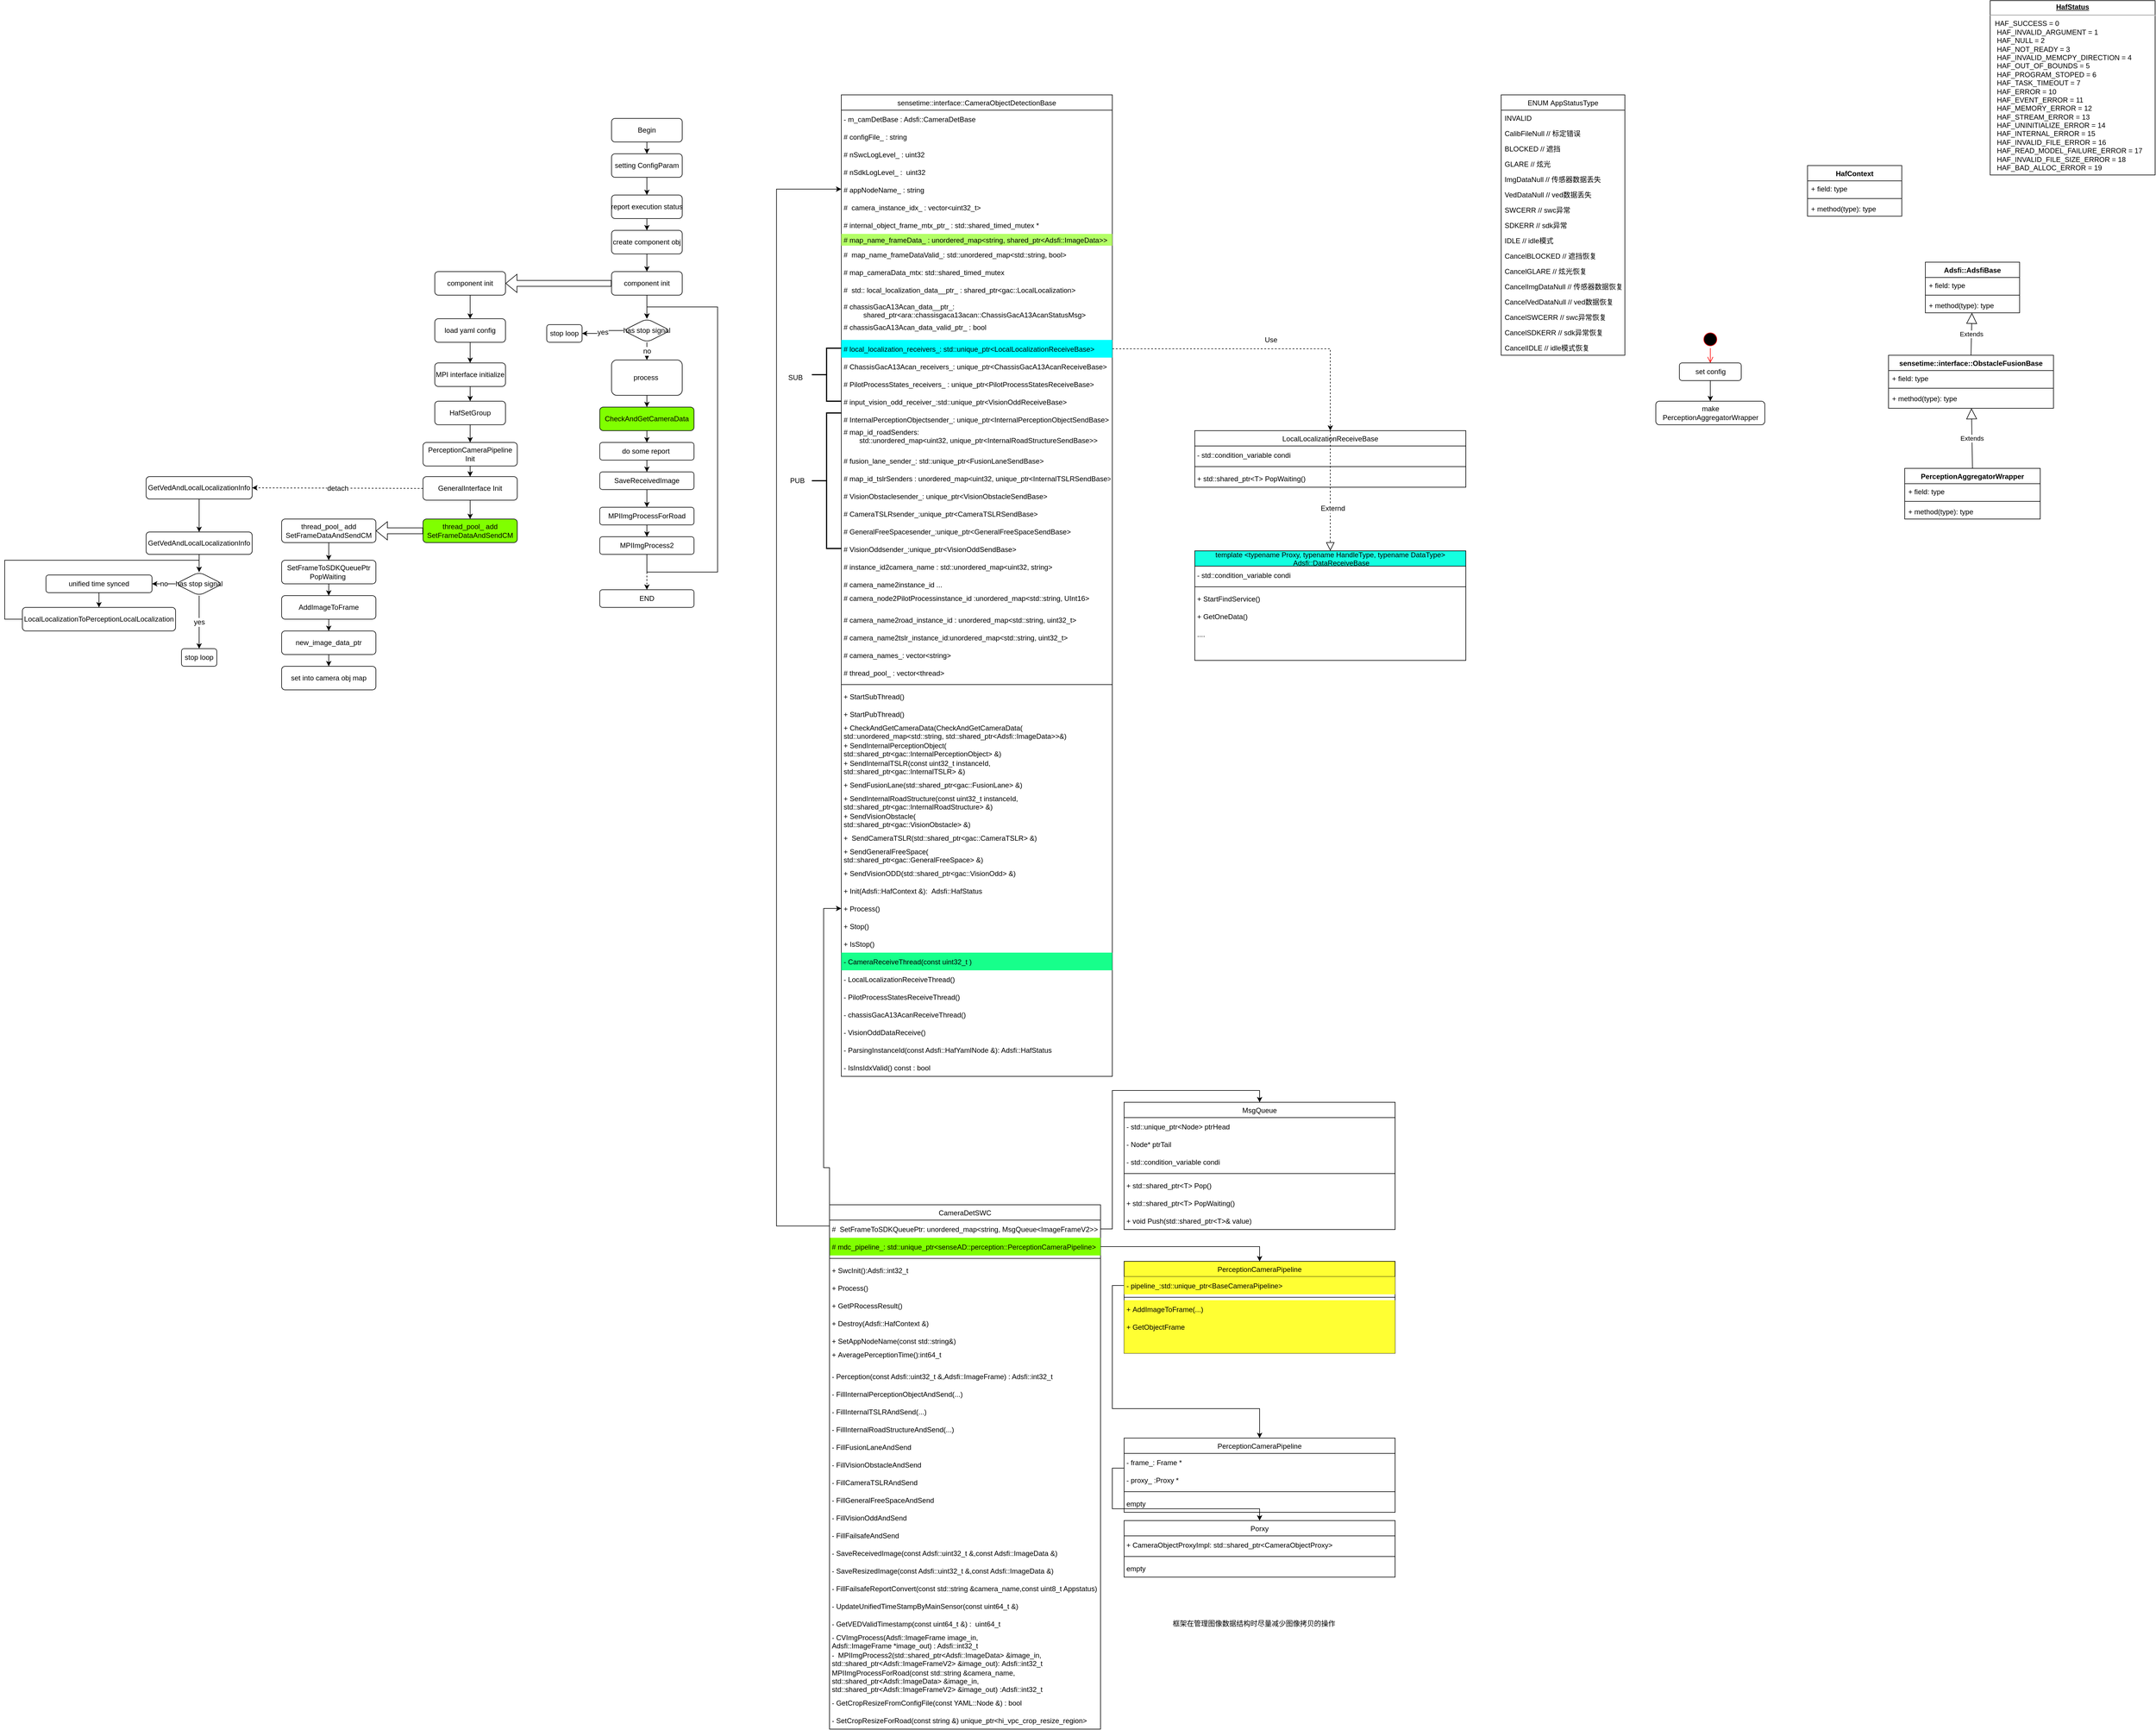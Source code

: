 <mxfile version="20.6.0" type="github">
  <diagram id="C5RBs43oDa-KdzZeNtuy" name="Page-1">
    <mxGraphModel dx="9697" dy="847" grid="1" gridSize="10" guides="1" tooltips="1" connect="1" arrows="1" fold="1" page="1" pageScale="1" pageWidth="8200" pageHeight="1100" math="0" shadow="0">
      <root>
        <mxCell id="WIyWlLk6GJQsqaUBKTNV-0" />
        <mxCell id="WIyWlLk6GJQsqaUBKTNV-1" parent="WIyWlLk6GJQsqaUBKTNV-0" />
        <mxCell id="gAmVb3VykKKu84ZQ5GU9-1" value="" style="edgeStyle=orthogonalEdgeStyle;rounded=0;orthogonalLoop=1;jettySize=auto;html=1;align=center;fontStyle=0;spacing=0;labelBorderColor=none;fontFamily=Helvetica;fontSize=12;verticalAlign=middle;" parent="WIyWlLk6GJQsqaUBKTNV-1" source="WIyWlLk6GJQsqaUBKTNV-3" target="gAmVb3VykKKu84ZQ5GU9-0" edge="1">
          <mxGeometry relative="1" as="geometry" />
        </mxCell>
        <mxCell id="WIyWlLk6GJQsqaUBKTNV-3" value="Begin" style="rounded=1;whiteSpace=wrap;html=1;fontSize=12;glass=0;strokeWidth=1;shadow=0;align=center;fontStyle=0;spacing=0;labelBorderColor=none;fontFamily=Helvetica;verticalAlign=middle;" parent="WIyWlLk6GJQsqaUBKTNV-1" vertex="1">
          <mxGeometry x="290" y="250" width="120" height="40" as="geometry" />
        </mxCell>
        <mxCell id="mTr-Pit7XFirMjPEWSAB-2" value="" style="edgeStyle=orthogonalEdgeStyle;rounded=0;orthogonalLoop=1;jettySize=auto;html=1;align=center;fontStyle=0;spacing=0;labelBorderColor=none;fontFamily=Helvetica;fontSize=12;verticalAlign=middle;" parent="WIyWlLk6GJQsqaUBKTNV-1" source="gAmVb3VykKKu84ZQ5GU9-0" target="mTr-Pit7XFirMjPEWSAB-1" edge="1">
          <mxGeometry relative="1" as="geometry" />
        </mxCell>
        <mxCell id="gAmVb3VykKKu84ZQ5GU9-0" value="setting ConfigParam" style="rounded=1;whiteSpace=wrap;html=1;fontSize=12;glass=0;strokeWidth=1;shadow=0;align=center;fontStyle=0;spacing=0;labelBorderColor=none;fontFamily=Helvetica;verticalAlign=middle;" parent="WIyWlLk6GJQsqaUBKTNV-1" vertex="1">
          <mxGeometry x="290" y="310" width="120" height="40" as="geometry" />
        </mxCell>
        <mxCell id="mTr-Pit7XFirMjPEWSAB-4" value="" style="edgeStyle=orthogonalEdgeStyle;rounded=0;orthogonalLoop=1;jettySize=auto;html=1;align=center;fontStyle=0;spacing=0;labelBorderColor=none;fontFamily=Helvetica;fontSize=12;verticalAlign=middle;" parent="WIyWlLk6GJQsqaUBKTNV-1" source="mTr-Pit7XFirMjPEWSAB-1" target="mTr-Pit7XFirMjPEWSAB-3" edge="1">
          <mxGeometry relative="1" as="geometry" />
        </mxCell>
        <mxCell id="mTr-Pit7XFirMjPEWSAB-1" value="report execution status" style="rounded=1;whiteSpace=wrap;html=1;fontSize=12;glass=0;strokeWidth=1;shadow=0;align=center;fontStyle=0;spacing=0;labelBorderColor=none;fontFamily=Helvetica;verticalAlign=middle;" parent="WIyWlLk6GJQsqaUBKTNV-1" vertex="1">
          <mxGeometry x="290" y="380" width="120" height="40" as="geometry" />
        </mxCell>
        <mxCell id="mTr-Pit7XFirMjPEWSAB-199" value="" style="edgeStyle=orthogonalEdgeStyle;rounded=0;orthogonalLoop=1;jettySize=auto;html=1;labelBorderColor=none;fontFamily=Helvetica;fontSize=12;" parent="WIyWlLk6GJQsqaUBKTNV-1" source="mTr-Pit7XFirMjPEWSAB-3" target="mTr-Pit7XFirMjPEWSAB-198" edge="1">
          <mxGeometry relative="1" as="geometry" />
        </mxCell>
        <mxCell id="mTr-Pit7XFirMjPEWSAB-3" value="create component obj" style="rounded=1;whiteSpace=wrap;html=1;fontSize=12;glass=0;strokeWidth=1;shadow=0;align=center;fontStyle=0;spacing=0;labelBorderColor=none;fontFamily=Helvetica;verticalAlign=middle;" parent="WIyWlLk6GJQsqaUBKTNV-1" vertex="1">
          <mxGeometry x="290" y="440" width="120" height="40" as="geometry" />
        </mxCell>
        <mxCell id="mTr-Pit7XFirMjPEWSAB-10" value="yes" style="edgeStyle=orthogonalEdgeStyle;rounded=0;orthogonalLoop=1;jettySize=auto;html=1;align=center;fontStyle=0;spacing=0;labelBorderColor=none;fontFamily=Helvetica;fontSize=12;verticalAlign=middle;" parent="WIyWlLk6GJQsqaUBKTNV-1" source="mTr-Pit7XFirMjPEWSAB-5" target="mTr-Pit7XFirMjPEWSAB-9" edge="1">
          <mxGeometry relative="1" as="geometry" />
        </mxCell>
        <mxCell id="mTr-Pit7XFirMjPEWSAB-12" value="no" style="edgeStyle=orthogonalEdgeStyle;rounded=0;orthogonalLoop=1;jettySize=auto;html=1;align=center;fontStyle=0;spacing=0;labelBorderColor=none;fontFamily=Helvetica;fontSize=12;verticalAlign=middle;" parent="WIyWlLk6GJQsqaUBKTNV-1" source="mTr-Pit7XFirMjPEWSAB-5" target="mTr-Pit7XFirMjPEWSAB-11" edge="1">
          <mxGeometry relative="1" as="geometry" />
        </mxCell>
        <mxCell id="mTr-Pit7XFirMjPEWSAB-5" value="has stop signal" style="rhombus;whiteSpace=wrap;html=1;rounded=1;glass=0;strokeWidth=1;shadow=0;align=center;fontStyle=0;spacing=0;labelBorderColor=none;fontFamily=Helvetica;fontSize=12;verticalAlign=middle;" parent="WIyWlLk6GJQsqaUBKTNV-1" vertex="1">
          <mxGeometry x="310" y="590" width="80" height="40" as="geometry" />
        </mxCell>
        <mxCell id="mTr-Pit7XFirMjPEWSAB-9" value="stop loop" style="whiteSpace=wrap;html=1;rounded=1;glass=0;strokeWidth=1;shadow=0;align=center;fontStyle=0;spacing=0;labelBorderColor=none;fontFamily=Helvetica;fontSize=12;verticalAlign=middle;" parent="WIyWlLk6GJQsqaUBKTNV-1" vertex="1">
          <mxGeometry x="180" y="600" width="60" height="30" as="geometry" />
        </mxCell>
        <mxCell id="mTr-Pit7XFirMjPEWSAB-26" value="" style="edgeStyle=orthogonalEdgeStyle;rounded=0;orthogonalLoop=1;jettySize=auto;html=1;align=center;fontStyle=0;spacing=0;labelBorderColor=none;fontFamily=Helvetica;fontSize=12;verticalAlign=middle;" parent="WIyWlLk6GJQsqaUBKTNV-1" source="mTr-Pit7XFirMjPEWSAB-11" target="mTr-Pit7XFirMjPEWSAB-25" edge="1">
          <mxGeometry relative="1" as="geometry" />
        </mxCell>
        <mxCell id="mTr-Pit7XFirMjPEWSAB-11" value="process&amp;nbsp;" style="whiteSpace=wrap;html=1;rounded=1;glass=0;strokeWidth=1;shadow=0;align=center;fontStyle=0;spacing=0;labelBorderColor=none;fontFamily=Helvetica;fontSize=12;verticalAlign=middle;" parent="WIyWlLk6GJQsqaUBKTNV-1" vertex="1">
          <mxGeometry x="290" y="660" width="120" height="60" as="geometry" />
        </mxCell>
        <mxCell id="mTr-Pit7XFirMjPEWSAB-30" value="" style="edgeStyle=orthogonalEdgeStyle;rounded=0;orthogonalLoop=1;jettySize=auto;html=1;align=center;fontStyle=0;spacing=0;labelBorderColor=none;fontFamily=Helvetica;fontSize=12;verticalAlign=middle;" parent="WIyWlLk6GJQsqaUBKTNV-1" source="mTr-Pit7XFirMjPEWSAB-25" target="mTr-Pit7XFirMjPEWSAB-29" edge="1">
          <mxGeometry relative="1" as="geometry" />
        </mxCell>
        <mxCell id="mTr-Pit7XFirMjPEWSAB-25" value="CheckAndGetCameraData" style="whiteSpace=wrap;html=1;rounded=1;glass=0;strokeWidth=1;shadow=0;align=center;fontStyle=0;spacing=0;labelBorderColor=none;fontFamily=Helvetica;fontSize=12;verticalAlign=middle;fillColor=#80FF00;" parent="WIyWlLk6GJQsqaUBKTNV-1" vertex="1">
          <mxGeometry x="270" y="740" width="160" height="40" as="geometry" />
        </mxCell>
        <mxCell id="mTr-Pit7XFirMjPEWSAB-32" value="" style="edgeStyle=orthogonalEdgeStyle;rounded=0;orthogonalLoop=1;jettySize=auto;html=1;align=center;fontStyle=0;spacing=0;labelBorderColor=none;fontFamily=Helvetica;fontSize=12;verticalAlign=middle;" parent="WIyWlLk6GJQsqaUBKTNV-1" source="mTr-Pit7XFirMjPEWSAB-29" target="mTr-Pit7XFirMjPEWSAB-31" edge="1">
          <mxGeometry relative="1" as="geometry" />
        </mxCell>
        <mxCell id="mTr-Pit7XFirMjPEWSAB-29" value="do some report&amp;nbsp;" style="whiteSpace=wrap;html=1;rounded=1;glass=0;strokeWidth=1;shadow=0;align=center;fontStyle=0;spacing=0;labelBorderColor=none;fontFamily=Helvetica;fontSize=12;verticalAlign=middle;" parent="WIyWlLk6GJQsqaUBKTNV-1" vertex="1">
          <mxGeometry x="270" y="800" width="160" height="30" as="geometry" />
        </mxCell>
        <mxCell id="mTr-Pit7XFirMjPEWSAB-34" value="" style="edgeStyle=orthogonalEdgeStyle;rounded=0;orthogonalLoop=1;jettySize=auto;html=1;align=center;fontStyle=0;spacing=0;labelBorderColor=none;fontFamily=Helvetica;fontSize=12;verticalAlign=middle;" parent="WIyWlLk6GJQsqaUBKTNV-1" source="mTr-Pit7XFirMjPEWSAB-31" target="mTr-Pit7XFirMjPEWSAB-33" edge="1">
          <mxGeometry relative="1" as="geometry" />
        </mxCell>
        <mxCell id="mTr-Pit7XFirMjPEWSAB-31" value="SaveReceivedImage" style="whiteSpace=wrap;html=1;rounded=1;glass=0;strokeWidth=1;shadow=0;align=center;fontStyle=0;spacing=0;labelBorderColor=none;fontFamily=Helvetica;fontSize=12;verticalAlign=middle;" parent="WIyWlLk6GJQsqaUBKTNV-1" vertex="1">
          <mxGeometry x="270" y="850" width="160" height="30" as="geometry" />
        </mxCell>
        <mxCell id="mTr-Pit7XFirMjPEWSAB-36" value="" style="edgeStyle=orthogonalEdgeStyle;rounded=0;orthogonalLoop=1;jettySize=auto;html=1;align=center;fontStyle=0;spacing=0;labelBorderColor=none;fontFamily=Helvetica;fontSize=12;verticalAlign=middle;" parent="WIyWlLk6GJQsqaUBKTNV-1" source="mTr-Pit7XFirMjPEWSAB-33" target="mTr-Pit7XFirMjPEWSAB-35" edge="1">
          <mxGeometry relative="1" as="geometry" />
        </mxCell>
        <mxCell id="mTr-Pit7XFirMjPEWSAB-33" value="MPIImgProcessForRoad" style="whiteSpace=wrap;html=1;rounded=1;glass=0;strokeWidth=1;shadow=0;align=center;fontStyle=0;spacing=0;labelBorderColor=none;fontFamily=Helvetica;fontSize=12;verticalAlign=middle;" parent="WIyWlLk6GJQsqaUBKTNV-1" vertex="1">
          <mxGeometry x="270" y="910" width="160" height="30" as="geometry" />
        </mxCell>
        <mxCell id="mTr-Pit7XFirMjPEWSAB-37" style="edgeStyle=orthogonalEdgeStyle;rounded=0;orthogonalLoop=1;jettySize=auto;html=1;entryX=0.5;entryY=0;entryDx=0;entryDy=0;align=center;fontStyle=0;spacing=0;labelBorderColor=none;fontFamily=Helvetica;fontSize=12;verticalAlign=middle;" parent="WIyWlLk6GJQsqaUBKTNV-1" source="mTr-Pit7XFirMjPEWSAB-35" target="mTr-Pit7XFirMjPEWSAB-5" edge="1">
          <mxGeometry relative="1" as="geometry">
            <Array as="points">
              <mxPoint x="350" y="1020" />
              <mxPoint x="470" y="1020" />
              <mxPoint x="470" y="570" />
              <mxPoint x="350" y="570" />
            </Array>
          </mxGeometry>
        </mxCell>
        <mxCell id="mTr-Pit7XFirMjPEWSAB-396" value="" style="edgeStyle=orthogonalEdgeStyle;rounded=0;orthogonalLoop=1;jettySize=auto;html=1;dashed=1;labelBorderColor=none;fontFamily=Helvetica;fontSize=12;" parent="WIyWlLk6GJQsqaUBKTNV-1" source="mTr-Pit7XFirMjPEWSAB-35" target="mTr-Pit7XFirMjPEWSAB-395" edge="1">
          <mxGeometry relative="1" as="geometry" />
        </mxCell>
        <mxCell id="mTr-Pit7XFirMjPEWSAB-35" value="MPIImgProcess2" style="whiteSpace=wrap;html=1;rounded=1;glass=0;strokeWidth=1;shadow=0;align=center;fontStyle=0;spacing=0;labelBorderColor=none;fontFamily=Helvetica;fontSize=12;verticalAlign=middle;" parent="WIyWlLk6GJQsqaUBKTNV-1" vertex="1">
          <mxGeometry x="270" y="960" width="160" height="30" as="geometry" />
        </mxCell>
        <mxCell id="mTr-Pit7XFirMjPEWSAB-51" value="CameraDetSWC" style="swimlane;fontStyle=0;align=center;verticalAlign=middle;childLayout=stackLayout;horizontal=1;startSize=26;horizontalStack=0;resizeParent=1;resizeParentMax=0;resizeLast=0;collapsible=1;marginBottom=0;spacing=0;labelBorderColor=none;fontFamily=Helvetica;fontSize=12;" parent="WIyWlLk6GJQsqaUBKTNV-1" vertex="1">
          <mxGeometry x="660" y="2094" width="460" height="890" as="geometry" />
        </mxCell>
        <mxCell id="mTr-Pit7XFirMjPEWSAB-299" value="#  SetFrameToSDKQueuePtr: unordered_map&lt;string, MsgQueue&lt;ImageFrameV2&gt;&gt;" style="text;strokeColor=none;fillColor=none;align=left;verticalAlign=middle;spacingLeft=4;spacingRight=4;overflow=hidden;rotatable=0;points=[[0,0.5],[1,0.5]];portConstraint=eastwest;fontStyle=0;spacing=0;labelBorderColor=none;fontFamily=Helvetica;fontSize=12;" parent="mTr-Pit7XFirMjPEWSAB-51" vertex="1">
          <mxGeometry y="26" width="460" height="30" as="geometry" />
        </mxCell>
        <mxCell id="mTr-Pit7XFirMjPEWSAB-324" value="# mdc_pipeline_: std::unique_ptr&lt;senseAD::perception::PerceptionCameraPipeline&gt;" style="text;strokeColor=none;fillColor=#80FF00;align=left;verticalAlign=middle;spacingLeft=4;spacingRight=4;overflow=hidden;rotatable=0;points=[[0,0.5],[1,0.5]];portConstraint=eastwest;fontStyle=0;spacing=0;labelBorderColor=none;fontFamily=Helvetica;fontSize=12;" parent="mTr-Pit7XFirMjPEWSAB-51" vertex="1">
          <mxGeometry y="56" width="460" height="30" as="geometry" />
        </mxCell>
        <mxCell id="mTr-Pit7XFirMjPEWSAB-53" value="" style="line;strokeWidth=1;fillColor=none;align=left;verticalAlign=middle;spacingTop=-1;spacingLeft=3;spacingRight=3;rotatable=0;labelPosition=right;points=[];portConstraint=eastwest;strokeColor=inherit;fontStyle=0;spacing=0;labelBorderColor=none;fontFamily=Helvetica;fontSize=12;" parent="mTr-Pit7XFirMjPEWSAB-51" vertex="1">
          <mxGeometry y="86" width="460" height="10" as="geometry" />
        </mxCell>
        <mxCell id="mTr-Pit7XFirMjPEWSAB-148" value="+ SwcInit():Adsfi::int32_t " style="text;strokeColor=none;fillColor=none;align=left;verticalAlign=middle;spacingLeft=4;spacingRight=4;overflow=hidden;rotatable=0;points=[[0,0.5],[1,0.5]];portConstraint=eastwest;fontStyle=0;spacing=0;labelBorderColor=none;fontFamily=Helvetica;fontSize=12;" parent="mTr-Pit7XFirMjPEWSAB-51" vertex="1">
          <mxGeometry y="96" width="460" height="30" as="geometry" />
        </mxCell>
        <mxCell id="mTr-Pit7XFirMjPEWSAB-54" value="+ Process()" style="text;strokeColor=none;fillColor=none;align=left;verticalAlign=middle;spacingLeft=4;spacingRight=4;overflow=hidden;rotatable=0;points=[[0,0.5],[1,0.5]];portConstraint=eastwest;fontStyle=0;spacing=0;labelBorderColor=none;fontFamily=Helvetica;fontSize=12;" parent="mTr-Pit7XFirMjPEWSAB-51" vertex="1">
          <mxGeometry y="126" width="460" height="30" as="geometry" />
        </mxCell>
        <mxCell id="mTr-Pit7XFirMjPEWSAB-147" value="+ GetPRocessResult()" style="text;strokeColor=none;fillColor=none;align=left;verticalAlign=middle;spacingLeft=4;spacingRight=4;overflow=hidden;rotatable=0;points=[[0,0.5],[1,0.5]];portConstraint=eastwest;fontStyle=0;spacing=0;labelBorderColor=none;fontFamily=Helvetica;fontSize=12;" parent="mTr-Pit7XFirMjPEWSAB-51" vertex="1">
          <mxGeometry y="156" width="460" height="30" as="geometry" />
        </mxCell>
        <mxCell id="mTr-Pit7XFirMjPEWSAB-146" value="+ Destroy(Adsfi::HafContext &amp;)" style="text;strokeColor=none;fillColor=none;align=left;verticalAlign=middle;spacingLeft=4;spacingRight=4;overflow=hidden;rotatable=0;points=[[0,0.5],[1,0.5]];portConstraint=eastwest;fontStyle=0;spacing=0;labelBorderColor=none;fontFamily=Helvetica;fontSize=12;" parent="mTr-Pit7XFirMjPEWSAB-51" vertex="1">
          <mxGeometry y="186" width="460" height="30" as="geometry" />
        </mxCell>
        <mxCell id="mTr-Pit7XFirMjPEWSAB-145" value="+ SetAppNodeName(const std::string&amp;)" style="text;strokeColor=none;fillColor=none;align=left;verticalAlign=middle;spacingLeft=4;spacingRight=4;overflow=hidden;rotatable=0;points=[[0,0.5],[1,0.5]];portConstraint=eastwest;fontStyle=0;spacing=0;labelBorderColor=none;fontFamily=Helvetica;fontSize=12;" parent="mTr-Pit7XFirMjPEWSAB-51" vertex="1">
          <mxGeometry y="216" width="460" height="30" as="geometry" />
        </mxCell>
        <mxCell id="mTr-Pit7XFirMjPEWSAB-157" value="+ AveragePerceptionTime():int64_t&#xa;" style="text;strokeColor=none;fillColor=none;align=left;verticalAlign=middle;spacingLeft=4;spacingRight=4;overflow=hidden;rotatable=0;points=[[0,0.5],[1,0.5]];portConstraint=eastwest;fontStyle=0;spacing=0;labelBorderColor=none;fontFamily=Helvetica;fontSize=12;" parent="mTr-Pit7XFirMjPEWSAB-51" vertex="1">
          <mxGeometry y="246" width="460" height="30" as="geometry" />
        </mxCell>
        <mxCell id="mTr-Pit7XFirMjPEWSAB-156" value="- Perception(const Adsfi::uint32_t &amp;,Adsfi::ImageFrame) : Adsfi::int32_t" style="text;strokeColor=none;fillColor=none;align=left;verticalAlign=middle;spacingLeft=4;spacingRight=4;overflow=hidden;rotatable=0;points=[[0,0.5],[1,0.5]];portConstraint=eastwest;fontStyle=0;spacing=0;labelBorderColor=none;fontFamily=Helvetica;fontSize=12;" parent="mTr-Pit7XFirMjPEWSAB-51" vertex="1">
          <mxGeometry y="276" width="460" height="30" as="geometry" />
        </mxCell>
        <mxCell id="mTr-Pit7XFirMjPEWSAB-155" value="- FillInternalPerceptionObjectAndSend(...)" style="text;strokeColor=none;fillColor=none;align=left;verticalAlign=middle;spacingLeft=4;spacingRight=4;overflow=hidden;rotatable=0;points=[[0,0.5],[1,0.5]];portConstraint=eastwest;fontStyle=0;spacing=0;labelBorderColor=none;fontFamily=Helvetica;fontSize=12;" parent="mTr-Pit7XFirMjPEWSAB-51" vertex="1">
          <mxGeometry y="306" width="460" height="30" as="geometry" />
        </mxCell>
        <mxCell id="mTr-Pit7XFirMjPEWSAB-154" value="- FillInternalTSLRAndSend(...)" style="text;strokeColor=none;fillColor=none;align=left;verticalAlign=middle;spacingLeft=4;spacingRight=4;overflow=hidden;rotatable=0;points=[[0,0.5],[1,0.5]];portConstraint=eastwest;fontStyle=0;spacing=0;labelBorderColor=none;fontFamily=Helvetica;fontSize=12;" parent="mTr-Pit7XFirMjPEWSAB-51" vertex="1">
          <mxGeometry y="336" width="460" height="30" as="geometry" />
        </mxCell>
        <mxCell id="mTr-Pit7XFirMjPEWSAB-153" value="- FillInternalRoadStructureAndSend(...)" style="text;strokeColor=none;fillColor=none;align=left;verticalAlign=middle;spacingLeft=4;spacingRight=4;overflow=hidden;rotatable=0;points=[[0,0.5],[1,0.5]];portConstraint=eastwest;fontStyle=0;spacing=0;labelBorderColor=none;fontFamily=Helvetica;fontSize=12;" parent="mTr-Pit7XFirMjPEWSAB-51" vertex="1">
          <mxGeometry y="366" width="460" height="30" as="geometry" />
        </mxCell>
        <mxCell id="mTr-Pit7XFirMjPEWSAB-152" value="- FillFusionLaneAndSend" style="text;strokeColor=none;fillColor=none;align=left;verticalAlign=middle;spacingLeft=4;spacingRight=4;overflow=hidden;rotatable=0;points=[[0,0.5],[1,0.5]];portConstraint=eastwest;fontStyle=0;spacing=0;labelBorderColor=none;fontFamily=Helvetica;fontSize=12;" parent="mTr-Pit7XFirMjPEWSAB-51" vertex="1">
          <mxGeometry y="396" width="460" height="30" as="geometry" />
        </mxCell>
        <mxCell id="mTr-Pit7XFirMjPEWSAB-161" value="- FillVisionObstacleAndSend" style="text;strokeColor=none;fillColor=none;align=left;verticalAlign=middle;spacingLeft=4;spacingRight=4;overflow=hidden;rotatable=0;points=[[0,0.5],[1,0.5]];portConstraint=eastwest;fontStyle=0;spacing=0;labelBorderColor=none;fontFamily=Helvetica;fontSize=12;" parent="mTr-Pit7XFirMjPEWSAB-51" vertex="1">
          <mxGeometry y="426" width="460" height="30" as="geometry" />
        </mxCell>
        <mxCell id="mTr-Pit7XFirMjPEWSAB-160" value="- FillCameraTSLRAndSend" style="text;strokeColor=none;fillColor=none;align=left;verticalAlign=middle;spacingLeft=4;spacingRight=4;overflow=hidden;rotatable=0;points=[[0,0.5],[1,0.5]];portConstraint=eastwest;fontStyle=0;spacing=0;labelBorderColor=none;fontFamily=Helvetica;fontSize=12;" parent="mTr-Pit7XFirMjPEWSAB-51" vertex="1">
          <mxGeometry y="456" width="460" height="30" as="geometry" />
        </mxCell>
        <mxCell id="mTr-Pit7XFirMjPEWSAB-159" value="- FillGeneralFreeSpaceAndSend" style="text;strokeColor=none;fillColor=none;align=left;verticalAlign=middle;spacingLeft=4;spacingRight=4;overflow=hidden;rotatable=0;points=[[0,0.5],[1,0.5]];portConstraint=eastwest;fontStyle=0;spacing=0;labelBorderColor=none;fontFamily=Helvetica;fontSize=12;" parent="mTr-Pit7XFirMjPEWSAB-51" vertex="1">
          <mxGeometry y="486" width="460" height="30" as="geometry" />
        </mxCell>
        <mxCell id="mTr-Pit7XFirMjPEWSAB-151" value="- FillVisionOddAndSend" style="text;strokeColor=none;fillColor=none;align=left;verticalAlign=middle;spacingLeft=4;spacingRight=4;overflow=hidden;rotatable=0;points=[[0,0.5],[1,0.5]];portConstraint=eastwest;fontStyle=0;spacing=0;labelBorderColor=none;fontFamily=Helvetica;fontSize=12;" parent="mTr-Pit7XFirMjPEWSAB-51" vertex="1">
          <mxGeometry y="516" width="460" height="30" as="geometry" />
        </mxCell>
        <mxCell id="mTr-Pit7XFirMjPEWSAB-144" value="- FillFailsafeAndSend" style="text;strokeColor=none;fillColor=none;align=left;verticalAlign=middle;spacingLeft=4;spacingRight=4;overflow=hidden;rotatable=0;points=[[0,0.5],[1,0.5]];portConstraint=eastwest;fontStyle=0;spacing=0;labelBorderColor=none;fontFamily=Helvetica;fontSize=12;" parent="mTr-Pit7XFirMjPEWSAB-51" vertex="1">
          <mxGeometry y="546" width="460" height="30" as="geometry" />
        </mxCell>
        <mxCell id="mTr-Pit7XFirMjPEWSAB-162" value="- SaveReceivedImage(const Adsfi::uint32_t &amp;,const Adsfi::ImageData &amp;)" style="text;strokeColor=none;fillColor=none;align=left;verticalAlign=middle;spacingLeft=4;spacingRight=4;overflow=hidden;rotatable=0;points=[[0,0.5],[1,0.5]];portConstraint=eastwest;fontStyle=0;spacing=0;labelBorderColor=none;fontFamily=Helvetica;fontSize=12;" parent="mTr-Pit7XFirMjPEWSAB-51" vertex="1">
          <mxGeometry y="576" width="460" height="30" as="geometry" />
        </mxCell>
        <mxCell id="mTr-Pit7XFirMjPEWSAB-163" value="- SaveResizedImage(const Adsfi::uint32_t &amp;,const Adsfi::ImageData &amp;)" style="text;strokeColor=none;fillColor=none;align=left;verticalAlign=middle;spacingLeft=4;spacingRight=4;overflow=hidden;rotatable=0;points=[[0,0.5],[1,0.5]];portConstraint=eastwest;fontStyle=0;spacing=0;labelBorderColor=none;fontFamily=Helvetica;fontSize=12;" parent="mTr-Pit7XFirMjPEWSAB-51" vertex="1">
          <mxGeometry y="606" width="460" height="30" as="geometry" />
        </mxCell>
        <mxCell id="mTr-Pit7XFirMjPEWSAB-164" value="- FillFailsafeReportConvert(const std::string &amp;camera_name,const uint8_t Appstatus)" style="text;strokeColor=none;fillColor=none;align=left;verticalAlign=middle;spacingLeft=4;spacingRight=4;overflow=hidden;rotatable=0;points=[[0,0.5],[1,0.5]];portConstraint=eastwest;fontStyle=0;spacing=0;labelBorderColor=none;fontFamily=Helvetica;fontSize=12;" parent="mTr-Pit7XFirMjPEWSAB-51" vertex="1">
          <mxGeometry y="636" width="460" height="30" as="geometry" />
        </mxCell>
        <mxCell id="mTr-Pit7XFirMjPEWSAB-165" value="- UpdateUnifiedTimeStampByMainSensor(const uint64_t &amp;)" style="text;strokeColor=none;fillColor=none;align=left;verticalAlign=middle;spacingLeft=4;spacingRight=4;overflow=hidden;rotatable=0;points=[[0,0.5],[1,0.5]];portConstraint=eastwest;fontStyle=0;spacing=0;labelBorderColor=none;fontFamily=Helvetica;fontSize=12;" parent="mTr-Pit7XFirMjPEWSAB-51" vertex="1">
          <mxGeometry y="666" width="460" height="30" as="geometry" />
        </mxCell>
        <mxCell id="mTr-Pit7XFirMjPEWSAB-166" value="- GetVEDValidTimestamp(const uint64_t &amp;) :  uint64_t" style="text;strokeColor=none;fillColor=none;align=left;verticalAlign=middle;spacingLeft=4;spacingRight=4;overflow=hidden;rotatable=0;points=[[0,0.5],[1,0.5]];portConstraint=eastwest;fontStyle=0;spacing=0;labelBorderColor=none;fontFamily=Helvetica;fontSize=12;" parent="mTr-Pit7XFirMjPEWSAB-51" vertex="1">
          <mxGeometry y="696" width="460" height="30" as="geometry" />
        </mxCell>
        <mxCell id="mTr-Pit7XFirMjPEWSAB-167" value="- CVImgProcess(Adsfi::ImageFrame image_in,&#xa;                                Adsfi::ImageFrame *image_out) : Adsfi::int32_t" style="text;strokeColor=none;fillColor=none;align=left;verticalAlign=middle;spacingLeft=4;spacingRight=4;overflow=hidden;rotatable=0;points=[[0,0.5],[1,0.5]];portConstraint=eastwest;fontStyle=0;spacing=0;labelBorderColor=none;fontFamily=Helvetica;fontSize=12;" parent="mTr-Pit7XFirMjPEWSAB-51" vertex="1">
          <mxGeometry y="726" width="460" height="30" as="geometry" />
        </mxCell>
        <mxCell id="mTr-Pit7XFirMjPEWSAB-171" value="-  MPIImgProcess2(std::shared_ptr&lt;Adsfi::ImageData&gt; &amp;image_in,&#xa;std::shared_ptr&lt;Adsfi::ImageFrameV2&gt; &amp;image_out): Adsfi::int32_t" style="text;strokeColor=none;fillColor=none;align=left;verticalAlign=middle;spacingLeft=4;spacingRight=4;overflow=hidden;rotatable=0;points=[[0,0.5],[1,0.5]];portConstraint=eastwest;fontStyle=0;spacing=0;labelBorderColor=none;fontFamily=Helvetica;fontSize=12;" parent="mTr-Pit7XFirMjPEWSAB-51" vertex="1">
          <mxGeometry y="756" width="460" height="30" as="geometry" />
        </mxCell>
        <mxCell id="mTr-Pit7XFirMjPEWSAB-170" value="MPIImgProcessForRoad(const std::string &amp;camera_name,&#xa;std::shared_ptr&lt;Adsfi::ImageData&gt; &amp;image_in,&#xa;std::shared_ptr&lt;Adsfi::ImageFrameV2&gt; &amp;image_out) :Adsfi::int32_t " style="text;strokeColor=none;fillColor=none;align=left;verticalAlign=middle;spacingLeft=4;spacingRight=4;overflow=hidden;rotatable=0;points=[[0,0.5],[1,0.5]];portConstraint=eastwest;fontStyle=0;spacing=0;labelBorderColor=none;fontFamily=Helvetica;fontSize=12;" parent="mTr-Pit7XFirMjPEWSAB-51" vertex="1">
          <mxGeometry y="786" width="460" height="44" as="geometry" />
        </mxCell>
        <mxCell id="mTr-Pit7XFirMjPEWSAB-169" value="- GetCropResizeFromConfigFile(const YAML::Node &amp;) : bool" style="text;strokeColor=none;fillColor=none;align=left;verticalAlign=middle;spacingLeft=4;spacingRight=4;overflow=hidden;rotatable=0;points=[[0,0.5],[1,0.5]];portConstraint=eastwest;fontStyle=0;spacing=0;labelBorderColor=none;fontFamily=Helvetica;fontSize=12;" parent="mTr-Pit7XFirMjPEWSAB-51" vertex="1">
          <mxGeometry y="830" width="460" height="30" as="geometry" />
        </mxCell>
        <mxCell id="mTr-Pit7XFirMjPEWSAB-168" value="- SetCropResizeForRoad(const string &amp;) unique_ptr&lt;hi_vpc_crop_resize_region&gt; " style="text;strokeColor=none;fillColor=none;align=left;verticalAlign=middle;spacingLeft=4;spacingRight=4;overflow=hidden;rotatable=0;points=[[0,0.5],[1,0.5]];portConstraint=eastwest;fontStyle=0;spacing=0;labelBorderColor=none;fontFamily=Helvetica;fontSize=12;" parent="mTr-Pit7XFirMjPEWSAB-51" vertex="1">
          <mxGeometry y="860" width="460" height="30" as="geometry" />
        </mxCell>
        <mxCell id="mTr-Pit7XFirMjPEWSAB-62" value="sensetime::interface::CameraObjectDetectionBase" style="swimlane;fontStyle=0;align=center;verticalAlign=middle;childLayout=stackLayout;horizontal=1;startSize=26;horizontalStack=0;resizeParent=1;resizeParentMax=0;resizeLast=0;collapsible=1;marginBottom=0;spacing=0;labelBorderColor=none;fontFamily=Helvetica;fontSize=12;" parent="WIyWlLk6GJQsqaUBKTNV-1" vertex="1">
          <mxGeometry x="680" y="210" width="460" height="1666" as="geometry" />
        </mxCell>
        <mxCell id="mTr-Pit7XFirMjPEWSAB-94" value="- m_camDetBase : Adsfi::CameraDetBase " style="text;strokeColor=none;fillColor=none;align=left;verticalAlign=middle;spacingLeft=4;spacingRight=4;overflow=hidden;rotatable=0;points=[[0,0.5],[1,0.5]];portConstraint=eastwest;fontStyle=0;spacing=0;labelBorderColor=none;fontFamily=Helvetica;fontSize=12;" parent="mTr-Pit7XFirMjPEWSAB-62" vertex="1">
          <mxGeometry y="26" width="460" height="30" as="geometry" />
        </mxCell>
        <mxCell id="mTr-Pit7XFirMjPEWSAB-63" value="# configFile_ : string" style="text;strokeColor=none;fillColor=none;align=left;verticalAlign=middle;spacingLeft=4;spacingRight=4;overflow=hidden;rotatable=0;points=[[0,0.5],[1,0.5]];portConstraint=eastwest;fontStyle=0;spacing=0;labelBorderColor=none;fontFamily=Helvetica;fontSize=12;" parent="mTr-Pit7XFirMjPEWSAB-62" vertex="1">
          <mxGeometry y="56" width="460" height="30" as="geometry" />
        </mxCell>
        <mxCell id="mTr-Pit7XFirMjPEWSAB-93" value="# nSwcLogLevel_ : uint32" style="text;strokeColor=none;fillColor=none;align=left;verticalAlign=middle;spacingLeft=4;spacingRight=4;overflow=hidden;rotatable=0;points=[[0,0.5],[1,0.5]];portConstraint=eastwest;fontStyle=0;spacing=0;labelBorderColor=none;fontFamily=Helvetica;fontSize=12;" parent="mTr-Pit7XFirMjPEWSAB-62" vertex="1">
          <mxGeometry y="86" width="460" height="30" as="geometry" />
        </mxCell>
        <mxCell id="mTr-Pit7XFirMjPEWSAB-92" value="# nSdkLogLevel_ :  uint32" style="text;strokeColor=none;fillColor=none;align=left;verticalAlign=middle;spacingLeft=4;spacingRight=4;overflow=hidden;rotatable=0;points=[[0,0.5],[1,0.5]];portConstraint=eastwest;fontStyle=0;spacing=0;labelBorderColor=none;fontFamily=Helvetica;fontSize=12;" parent="mTr-Pit7XFirMjPEWSAB-62" vertex="1">
          <mxGeometry y="116" width="460" height="30" as="geometry" />
        </mxCell>
        <mxCell id="mTr-Pit7XFirMjPEWSAB-110" value="# appNodeName_ : string" style="text;strokeColor=none;fillColor=none;align=left;verticalAlign=middle;spacingLeft=4;spacingRight=4;overflow=hidden;rotatable=0;points=[[0,0.5],[1,0.5]];portConstraint=eastwest;fontStyle=0;spacing=0;labelBorderColor=none;fontFamily=Helvetica;fontSize=12;" parent="mTr-Pit7XFirMjPEWSAB-62" vertex="1">
          <mxGeometry y="146" width="460" height="30" as="geometry" />
        </mxCell>
        <mxCell id="mTr-Pit7XFirMjPEWSAB-109" value="#  camera_instance_idx_ : vector&lt;uint32_t&gt;" style="text;strokeColor=none;fillColor=none;align=left;verticalAlign=middle;spacingLeft=4;spacingRight=4;overflow=hidden;rotatable=0;points=[[0,0.5],[1,0.5]];portConstraint=eastwest;fontStyle=0;spacing=0;labelBorderColor=none;fontFamily=Helvetica;fontSize=12;" parent="mTr-Pit7XFirMjPEWSAB-62" vertex="1">
          <mxGeometry y="176" width="460" height="30" as="geometry" />
        </mxCell>
        <mxCell id="mTr-Pit7XFirMjPEWSAB-108" value="# internal_object_frame_mtx_ptr_ : std::shared_timed_mutex *" style="text;strokeColor=none;fillColor=none;align=left;verticalAlign=middle;spacingLeft=4;spacingRight=4;overflow=hidden;rotatable=0;points=[[0,0.5],[1,0.5]];portConstraint=eastwest;fontStyle=0;spacing=0;labelBorderColor=none;fontFamily=Helvetica;fontSize=12;" parent="mTr-Pit7XFirMjPEWSAB-62" vertex="1">
          <mxGeometry y="206" width="460" height="30" as="geometry" />
        </mxCell>
        <mxCell id="mTr-Pit7XFirMjPEWSAB-107" value="# map_name_frameData_ : unordered_map&lt;string, shared_ptr&lt;Adsfi::ImageData&gt;&gt;" style="text;strokeColor=none;fillColor=#B3FF66;align=left;verticalAlign=middle;spacingLeft=4;spacingRight=4;overflow=hidden;rotatable=0;points=[[0,0.5],[1,0.5]];portConstraint=eastwest;fontStyle=0;spacing=0;labelBorderColor=none;fontFamily=Helvetica;fontSize=12;" parent="mTr-Pit7XFirMjPEWSAB-62" vertex="1">
          <mxGeometry y="236" width="460" height="20" as="geometry" />
        </mxCell>
        <mxCell id="mTr-Pit7XFirMjPEWSAB-106" value="#  map_name_frameDataValid_: std::unordered_map&lt;std::string, bool&gt;" style="text;strokeColor=none;fillColor=none;align=left;verticalAlign=middle;spacingLeft=4;spacingRight=4;overflow=hidden;rotatable=0;points=[[0,0.5],[1,0.5]];portConstraint=eastwest;fontStyle=0;spacing=0;labelBorderColor=none;fontFamily=Helvetica;fontSize=12;" parent="mTr-Pit7XFirMjPEWSAB-62" vertex="1">
          <mxGeometry y="256" width="460" height="30" as="geometry" />
        </mxCell>
        <mxCell id="mTr-Pit7XFirMjPEWSAB-105" value="# map_cameraData_mtx: std::shared_timed_mutex" style="text;strokeColor=none;fillColor=none;align=left;verticalAlign=middle;spacingLeft=4;spacingRight=4;overflow=hidden;rotatable=0;points=[[0,0.5],[1,0.5]];portConstraint=eastwest;fontStyle=0;spacing=0;labelBorderColor=none;fontFamily=Helvetica;fontSize=12;" parent="mTr-Pit7XFirMjPEWSAB-62" vertex="1">
          <mxGeometry y="286" width="460" height="30" as="geometry" />
        </mxCell>
        <mxCell id="mTr-Pit7XFirMjPEWSAB-116" value="#  std:: local_localization_data__ptr_ : shared_ptr&lt;gac::LocalLocalization&gt;" style="text;strokeColor=none;fillColor=none;align=left;verticalAlign=middle;spacingLeft=4;spacingRight=4;overflow=hidden;rotatable=0;points=[[0,0.5],[1,0.5]];portConstraint=eastwest;fontStyle=0;spacing=0;labelBorderColor=none;fontFamily=Helvetica;fontSize=12;" parent="mTr-Pit7XFirMjPEWSAB-62" vertex="1">
          <mxGeometry y="316" width="460" height="30" as="geometry" />
        </mxCell>
        <mxCell id="mTr-Pit7XFirMjPEWSAB-115" value="# chassisGacA13Acan_data__ptr_:&#xa;          shared_ptr&lt;ara::chassisgaca13acan::ChassisGacA13AcanStatusMsg&gt;" style="text;strokeColor=none;fillColor=none;align=left;verticalAlign=middle;spacingLeft=4;spacingRight=4;overflow=hidden;rotatable=0;points=[[0,0.5],[1,0.5]];portConstraint=eastwest;fontStyle=0;spacing=0;labelBorderColor=none;fontFamily=Helvetica;fontSize=12;" parent="mTr-Pit7XFirMjPEWSAB-62" vertex="1">
          <mxGeometry y="346" width="460" height="40" as="geometry" />
        </mxCell>
        <mxCell id="mTr-Pit7XFirMjPEWSAB-114" value="# chassisGacA13Acan_data_valid_ptr_ : bool&#xa;" style="text;strokeColor=none;fillColor=none;align=left;verticalAlign=middle;spacingLeft=4;spacingRight=4;overflow=hidden;rotatable=0;points=[[0,0.5],[1,0.5]];portConstraint=eastwest;fontStyle=0;spacing=0;labelBorderColor=none;fontFamily=Helvetica;fontSize=12;" parent="mTr-Pit7XFirMjPEWSAB-62" vertex="1">
          <mxGeometry y="386" width="460" height="30" as="geometry" />
        </mxCell>
        <mxCell id="mTr-Pit7XFirMjPEWSAB-113" value="# local_localization_receivers_: std::unique_ptr&lt;LocalLocalizationReceiveBase&gt;" style="text;strokeColor=none;fillColor=#00FFFF;align=left;verticalAlign=middle;spacingLeft=4;spacingRight=4;overflow=hidden;rotatable=0;points=[[0,0.5],[1,0.5]];portConstraint=eastwest;fontStyle=0;spacing=0;labelBorderColor=none;fontFamily=Helvetica;fontSize=12;" parent="mTr-Pit7XFirMjPEWSAB-62" vertex="1">
          <mxGeometry y="416" width="460" height="30" as="geometry" />
        </mxCell>
        <mxCell id="mTr-Pit7XFirMjPEWSAB-112" value="# ChassisGacA13Acan_receivers_: unique_ptr&lt;ChassisGacA13AcanReceiveBase&gt; " style="text;strokeColor=none;fillColor=none;align=left;verticalAlign=middle;spacingLeft=4;spacingRight=4;overflow=hidden;rotatable=0;points=[[0,0.5],[1,0.5]];portConstraint=eastwest;fontStyle=0;spacing=0;labelBorderColor=none;fontFamily=Helvetica;fontSize=12;" parent="mTr-Pit7XFirMjPEWSAB-62" vertex="1">
          <mxGeometry y="446" width="460" height="30" as="geometry" />
        </mxCell>
        <mxCell id="mTr-Pit7XFirMjPEWSAB-111" value="# PilotProcessStates_receivers_ : unique_ptr&lt;PilotProcessStatesReceiveBase&gt;" style="text;strokeColor=none;fillColor=none;align=left;verticalAlign=middle;spacingLeft=4;spacingRight=4;overflow=hidden;rotatable=0;points=[[0,0.5],[1,0.5]];portConstraint=eastwest;fontStyle=0;spacing=0;labelBorderColor=none;fontFamily=Helvetica;fontSize=12;" parent="mTr-Pit7XFirMjPEWSAB-62" vertex="1">
          <mxGeometry y="476" width="460" height="30" as="geometry" />
        </mxCell>
        <mxCell id="mTr-Pit7XFirMjPEWSAB-121" value="# input_vision_odd_receiver_:std::unique_ptr&lt;VisionOddReceiveBase&gt; " style="text;strokeColor=none;fillColor=none;align=left;verticalAlign=middle;spacingLeft=4;spacingRight=4;overflow=hidden;rotatable=0;points=[[0,0.5],[1,0.5]];portConstraint=eastwest;fontStyle=0;spacing=0;labelBorderColor=none;fontFamily=Helvetica;fontSize=12;" parent="mTr-Pit7XFirMjPEWSAB-62" vertex="1">
          <mxGeometry y="506" width="460" height="30" as="geometry" />
        </mxCell>
        <mxCell id="mTr-Pit7XFirMjPEWSAB-120" value="# InternalPerceptionObjectsender_: unique_ptr&lt;InternalPerceptionObjectSendBase&gt;" style="text;strokeColor=none;fillColor=none;align=left;verticalAlign=middle;spacingLeft=4;spacingRight=4;overflow=hidden;rotatable=0;points=[[0,0.5],[1,0.5]];portConstraint=eastwest;fontStyle=0;spacing=0;labelBorderColor=none;fontFamily=Helvetica;fontSize=12;" parent="mTr-Pit7XFirMjPEWSAB-62" vertex="1">
          <mxGeometry y="536" width="460" height="30" as="geometry" />
        </mxCell>
        <mxCell id="mTr-Pit7XFirMjPEWSAB-119" value="# map_id_roadSenders:&#xa;        std::unordered_map&lt;uint32, unique_ptr&lt;InternalRoadStructureSendBase&gt;&gt;&#xa;" style="text;strokeColor=none;fillColor=none;align=left;verticalAlign=middle;spacingLeft=4;spacingRight=4;overflow=hidden;rotatable=0;points=[[0,0.5],[1,0.5]];portConstraint=eastwest;fontStyle=0;spacing=0;labelBorderColor=none;fontFamily=Helvetica;fontSize=12;" parent="mTr-Pit7XFirMjPEWSAB-62" vertex="1">
          <mxGeometry y="566" width="460" height="40" as="geometry" />
        </mxCell>
        <mxCell id="mTr-Pit7XFirMjPEWSAB-126" value="# fusion_lane_sender_: std::unique_ptr&lt;FusionLaneSendBase&gt; " style="text;strokeColor=none;fillColor=none;align=left;verticalAlign=middle;spacingLeft=4;spacingRight=4;overflow=hidden;rotatable=0;points=[[0,0.5],[1,0.5]];portConstraint=eastwest;fontStyle=0;spacing=0;labelBorderColor=none;fontFamily=Helvetica;fontSize=12;" parent="mTr-Pit7XFirMjPEWSAB-62" vertex="1">
          <mxGeometry y="606" width="460" height="30" as="geometry" />
        </mxCell>
        <mxCell id="mTr-Pit7XFirMjPEWSAB-125" value="# map_id_tslrSenders : unordered_map&lt;uint32, unique_ptr&lt;InternalTSLRSendBase&gt;&gt;" style="text;strokeColor=none;fillColor=none;align=left;verticalAlign=middle;spacingLeft=4;spacingRight=4;overflow=hidden;rotatable=0;points=[[0,0.5],[1,0.5]];portConstraint=eastwest;fontStyle=0;spacing=0;labelBorderColor=none;fontFamily=Helvetica;fontSize=12;" parent="mTr-Pit7XFirMjPEWSAB-62" vertex="1">
          <mxGeometry y="636" width="460" height="30" as="geometry" />
        </mxCell>
        <mxCell id="mTr-Pit7XFirMjPEWSAB-124" value="# VisionObstaclesender_: unique_ptr&lt;VisionObstacleSendBase&gt; " style="text;strokeColor=none;fillColor=none;align=left;verticalAlign=middle;spacingLeft=4;spacingRight=4;overflow=hidden;rotatable=0;points=[[0,0.5],[1,0.5]];portConstraint=eastwest;fontStyle=0;spacing=0;labelBorderColor=none;fontFamily=Helvetica;fontSize=12;" parent="mTr-Pit7XFirMjPEWSAB-62" vertex="1">
          <mxGeometry y="666" width="460" height="30" as="geometry" />
        </mxCell>
        <mxCell id="mTr-Pit7XFirMjPEWSAB-118" value="# CameraTSLRsender_:unique_ptr&lt;CameraTSLRSendBase&gt; " style="text;strokeColor=none;fillColor=none;align=left;verticalAlign=middle;spacingLeft=4;spacingRight=4;overflow=hidden;rotatable=0;points=[[0,0.5],[1,0.5]];portConstraint=eastwest;fontStyle=0;spacing=0;labelBorderColor=none;fontFamily=Helvetica;fontSize=12;" parent="mTr-Pit7XFirMjPEWSAB-62" vertex="1">
          <mxGeometry y="696" width="460" height="30" as="geometry" />
        </mxCell>
        <mxCell id="mTr-Pit7XFirMjPEWSAB-117" value="# GeneralFreeSpacesender_:unique_ptr&lt;GeneralFreeSpaceSendBase&gt; " style="text;strokeColor=none;fillColor=none;align=left;verticalAlign=middle;spacingLeft=4;spacingRight=4;overflow=hidden;rotatable=0;points=[[0,0.5],[1,0.5]];portConstraint=eastwest;fontStyle=0;spacing=0;labelBorderColor=none;fontFamily=Helvetica;fontSize=12;" parent="mTr-Pit7XFirMjPEWSAB-62" vertex="1">
          <mxGeometry y="726" width="460" height="30" as="geometry" />
        </mxCell>
        <mxCell id="mTr-Pit7XFirMjPEWSAB-132" value="# VisionOddsender_:unique_ptr&lt;VisionOddSendBase&gt; " style="text;strokeColor=none;fillColor=none;align=left;verticalAlign=middle;spacingLeft=4;spacingRight=4;overflow=hidden;rotatable=0;points=[[0,0.5],[1,0.5]];portConstraint=eastwest;fontStyle=0;spacing=0;labelBorderColor=none;fontFamily=Helvetica;fontSize=12;" parent="mTr-Pit7XFirMjPEWSAB-62" vertex="1">
          <mxGeometry y="756" width="460" height="30" as="geometry" />
        </mxCell>
        <mxCell id="mTr-Pit7XFirMjPEWSAB-131" value="# instance_id2camera_name : std::unordered_map&lt;uint32, string&gt; " style="text;strokeColor=none;fillColor=none;align=left;verticalAlign=middle;spacingLeft=4;spacingRight=4;overflow=hidden;rotatable=0;points=[[0,0.5],[1,0.5]];portConstraint=eastwest;fontStyle=0;spacing=0;labelBorderColor=none;fontFamily=Helvetica;fontSize=12;" parent="mTr-Pit7XFirMjPEWSAB-62" vertex="1">
          <mxGeometry y="786" width="460" height="30" as="geometry" />
        </mxCell>
        <mxCell id="mTr-Pit7XFirMjPEWSAB-130" value="# camera_name2instance_id ..." style="text;strokeColor=none;fillColor=none;align=left;verticalAlign=middle;spacingLeft=4;spacingRight=4;overflow=hidden;rotatable=0;points=[[0,0.5],[1,0.5]];portConstraint=eastwest;fontStyle=0;spacing=0;labelBorderColor=none;fontFamily=Helvetica;fontSize=12;" parent="mTr-Pit7XFirMjPEWSAB-62" vertex="1">
          <mxGeometry y="816" width="460" height="30" as="geometry" />
        </mxCell>
        <mxCell id="mTr-Pit7XFirMjPEWSAB-129" value="# camera_node2PilotProcessinstance_id :unordered_map&lt;std::string, UInt16&gt;&#xa;" style="text;strokeColor=none;fillColor=none;align=left;verticalAlign=middle;spacingLeft=4;spacingRight=4;overflow=hidden;rotatable=0;points=[[0,0.5],[1,0.5]];portConstraint=eastwest;fontStyle=0;spacing=0;labelBorderColor=none;fontFamily=Helvetica;fontSize=12;" parent="mTr-Pit7XFirMjPEWSAB-62" vertex="1">
          <mxGeometry y="846" width="460" height="30" as="geometry" />
        </mxCell>
        <mxCell id="mTr-Pit7XFirMjPEWSAB-128" value="# camera_name2road_instance_id : unordered_map&lt;std::string, uint32_t&gt; " style="text;strokeColor=none;fillColor=none;align=left;verticalAlign=middle;spacingLeft=4;spacingRight=4;overflow=hidden;rotatable=0;points=[[0,0.5],[1,0.5]];portConstraint=eastwest;fontStyle=0;spacing=0;labelBorderColor=none;fontFamily=Helvetica;fontSize=12;" parent="mTr-Pit7XFirMjPEWSAB-62" vertex="1">
          <mxGeometry y="876" width="460" height="30" as="geometry" />
        </mxCell>
        <mxCell id="mTr-Pit7XFirMjPEWSAB-136" value="# camera_name2tslr_instance_id:unordered_map&lt;std::string, uint32_t&gt; " style="text;strokeColor=none;fillColor=none;align=left;verticalAlign=middle;spacingLeft=4;spacingRight=4;overflow=hidden;rotatable=0;points=[[0,0.5],[1,0.5]];portConstraint=eastwest;fontStyle=0;spacing=0;labelBorderColor=none;fontFamily=Helvetica;fontSize=12;" parent="mTr-Pit7XFirMjPEWSAB-62" vertex="1">
          <mxGeometry y="906" width="460" height="30" as="geometry" />
        </mxCell>
        <mxCell id="mTr-Pit7XFirMjPEWSAB-135" value="# camera_names_: vector&lt;string&gt;" style="text;strokeColor=none;fillColor=none;align=left;verticalAlign=middle;spacingLeft=4;spacingRight=4;overflow=hidden;rotatable=0;points=[[0,0.5],[1,0.5]];portConstraint=eastwest;fontStyle=0;spacing=0;labelBorderColor=none;fontFamily=Helvetica;fontSize=12;" parent="mTr-Pit7XFirMjPEWSAB-62" vertex="1">
          <mxGeometry y="936" width="460" height="30" as="geometry" />
        </mxCell>
        <mxCell id="mTr-Pit7XFirMjPEWSAB-134" value="# thread_pool_ : vector&lt;thread&gt;" style="text;strokeColor=none;fillColor=none;align=left;verticalAlign=middle;spacingLeft=4;spacingRight=4;overflow=hidden;rotatable=0;points=[[0,0.5],[1,0.5]];portConstraint=eastwest;fontStyle=0;spacing=0;labelBorderColor=none;fontFamily=Helvetica;fontSize=12;" parent="mTr-Pit7XFirMjPEWSAB-62" vertex="1">
          <mxGeometry y="966" width="460" height="30" as="geometry" />
        </mxCell>
        <mxCell id="mTr-Pit7XFirMjPEWSAB-64" value="" style="line;strokeWidth=1;fillColor=none;align=left;verticalAlign=middle;spacingTop=-1;spacingLeft=3;spacingRight=3;rotatable=0;labelPosition=right;points=[];portConstraint=eastwest;strokeColor=inherit;fontStyle=0;spacing=0;labelBorderColor=none;fontFamily=Helvetica;fontSize=12;" parent="mTr-Pit7XFirMjPEWSAB-62" vertex="1">
          <mxGeometry y="996" width="460" height="10" as="geometry" />
        </mxCell>
        <mxCell id="mTr-Pit7XFirMjPEWSAB-65" value="+ StartSubThread()" style="text;strokeColor=none;fillColor=none;align=left;verticalAlign=middle;spacingLeft=4;spacingRight=4;overflow=hidden;rotatable=0;points=[[0,0.5],[1,0.5]];portConstraint=eastwest;fontStyle=0;spacing=0;labelBorderColor=none;fontFamily=Helvetica;fontSize=12;" parent="mTr-Pit7XFirMjPEWSAB-62" vertex="1">
          <mxGeometry y="1006" width="460" height="30" as="geometry" />
        </mxCell>
        <mxCell id="mTr-Pit7XFirMjPEWSAB-70" value="+ StartPubThread()" style="text;strokeColor=none;fillColor=none;align=left;verticalAlign=middle;spacingLeft=4;spacingRight=4;overflow=hidden;rotatable=0;points=[[0,0.5],[1,0.5]];portConstraint=eastwest;fontStyle=0;spacing=0;labelBorderColor=none;fontFamily=Helvetica;fontSize=12;" parent="mTr-Pit7XFirMjPEWSAB-62" vertex="1">
          <mxGeometry y="1036" width="460" height="30" as="geometry" />
        </mxCell>
        <mxCell id="mTr-Pit7XFirMjPEWSAB-69" value="+ CheckAndGetCameraData(CheckAndGetCameraData(&#xa;        std::unordered_map&lt;std::string, std::shared_ptr&lt;Adsfi::ImageData&gt;&gt;&amp;)" style="text;strokeColor=none;fillColor=none;align=left;verticalAlign=middle;spacingLeft=4;spacingRight=4;overflow=hidden;rotatable=0;points=[[0,0.5],[1,0.5]];portConstraint=eastwest;fontStyle=0;spacing=0;labelBorderColor=none;fontFamily=Helvetica;fontSize=12;" parent="mTr-Pit7XFirMjPEWSAB-62" vertex="1">
          <mxGeometry y="1066" width="460" height="30" as="geometry" />
        </mxCell>
        <mxCell id="mTr-Pit7XFirMjPEWSAB-68" value="+ SendInternalPerceptionObject(&#xa;        std::shared_ptr&lt;gac::InternalPerceptionObject&gt; &amp;)" style="text;strokeColor=none;fillColor=none;align=left;verticalAlign=middle;spacingLeft=4;spacingRight=4;overflow=hidden;rotatable=0;points=[[0,0.5],[1,0.5]];portConstraint=eastwest;fontStyle=0;spacing=0;labelBorderColor=none;fontFamily=Helvetica;fontSize=12;" parent="mTr-Pit7XFirMjPEWSAB-62" vertex="1">
          <mxGeometry y="1096" width="460" height="30" as="geometry" />
        </mxCell>
        <mxCell id="mTr-Pit7XFirMjPEWSAB-73" value="+ SendInternalTSLR(const uint32_t instanceId,&#xa;                          std::shared_ptr&lt;gac::InternalTSLR&gt; &amp;)" style="text;strokeColor=none;fillColor=none;align=left;verticalAlign=middle;spacingLeft=4;spacingRight=4;overflow=hidden;rotatable=0;points=[[0,0.5],[1,0.5]];portConstraint=eastwest;fontStyle=0;spacing=0;labelBorderColor=none;fontFamily=Helvetica;fontSize=12;" parent="mTr-Pit7XFirMjPEWSAB-62" vertex="1">
          <mxGeometry y="1126" width="460" height="30" as="geometry" />
        </mxCell>
        <mxCell id="mTr-Pit7XFirMjPEWSAB-72" value="+ SendFusionLane(std::shared_ptr&lt;gac::FusionLane&gt; &amp;)" style="text;strokeColor=none;fillColor=none;align=left;verticalAlign=middle;spacingLeft=4;spacingRight=4;overflow=hidden;rotatable=0;points=[[0,0.5],[1,0.5]];portConstraint=eastwest;fontStyle=0;spacing=0;labelBorderColor=none;fontFamily=Helvetica;fontSize=12;" parent="mTr-Pit7XFirMjPEWSAB-62" vertex="1">
          <mxGeometry y="1156" width="460" height="30" as="geometry" />
        </mxCell>
        <mxCell id="mTr-Pit7XFirMjPEWSAB-71" value="+ SendInternalRoadStructure(const uint32_t instanceId,&#xa;        std::shared_ptr&lt;gac::InternalRoadStructure&gt; &amp;)" style="text;strokeColor=none;fillColor=none;align=left;verticalAlign=middle;spacingLeft=4;spacingRight=4;overflow=hidden;rotatable=0;points=[[0,0.5],[1,0.5]];portConstraint=eastwest;fontStyle=0;spacing=0;labelBorderColor=none;fontFamily=Helvetica;fontSize=12;" parent="mTr-Pit7XFirMjPEWSAB-62" vertex="1">
          <mxGeometry y="1186" width="460" height="30" as="geometry" />
        </mxCell>
        <mxCell id="mTr-Pit7XFirMjPEWSAB-79" value="+ SendVisionObstacle(&#xa;        std::shared_ptr&lt;gac::VisionObstacle&gt; &amp;)" style="text;strokeColor=none;fillColor=none;align=left;verticalAlign=middle;spacingLeft=4;spacingRight=4;overflow=hidden;rotatable=0;points=[[0,0.5],[1,0.5]];portConstraint=eastwest;fontStyle=0;spacing=0;labelBorderColor=none;fontFamily=Helvetica;fontSize=12;" parent="mTr-Pit7XFirMjPEWSAB-62" vertex="1">
          <mxGeometry y="1216" width="460" height="30" as="geometry" />
        </mxCell>
        <mxCell id="mTr-Pit7XFirMjPEWSAB-78" value="+  SendCameraTSLR(std::shared_ptr&lt;gac::CameraTSLR&gt; &amp;)" style="text;strokeColor=none;fillColor=none;align=left;verticalAlign=middle;spacingLeft=4;spacingRight=4;overflow=hidden;rotatable=0;points=[[0,0.5],[1,0.5]];portConstraint=eastwest;fontStyle=0;spacing=0;labelBorderColor=none;fontFamily=Helvetica;fontSize=12;" parent="mTr-Pit7XFirMjPEWSAB-62" vertex="1">
          <mxGeometry y="1246" width="460" height="30" as="geometry" />
        </mxCell>
        <mxCell id="mTr-Pit7XFirMjPEWSAB-77" value="+ SendGeneralFreeSpace(&#xa;        std::shared_ptr&lt;gac::GeneralFreeSpace&gt; &amp;)" style="text;strokeColor=none;fillColor=none;align=left;verticalAlign=middle;spacingLeft=4;spacingRight=4;overflow=hidden;rotatable=0;points=[[0,0.5],[1,0.5]];portConstraint=eastwest;fontStyle=0;spacing=0;labelBorderColor=none;fontFamily=Helvetica;fontSize=12;" parent="mTr-Pit7XFirMjPEWSAB-62" vertex="1">
          <mxGeometry y="1276" width="460" height="30" as="geometry" />
        </mxCell>
        <mxCell id="mTr-Pit7XFirMjPEWSAB-76" value="+ SendVisionODD(std::shared_ptr&lt;gac::VisionOdd&gt; &amp;)" style="text;strokeColor=none;fillColor=none;align=left;verticalAlign=middle;spacingLeft=4;spacingRight=4;overflow=hidden;rotatable=0;points=[[0,0.5],[1,0.5]];portConstraint=eastwest;fontStyle=0;spacing=0;labelBorderColor=none;fontFamily=Helvetica;fontSize=12;" parent="mTr-Pit7XFirMjPEWSAB-62" vertex="1">
          <mxGeometry y="1306" width="460" height="30" as="geometry" />
        </mxCell>
        <mxCell id="mTr-Pit7XFirMjPEWSAB-80" value="+ Init(Adsfi::HafContext &amp;):  Adsfi::HafStatus" style="text;strokeColor=none;fillColor=none;align=left;verticalAlign=middle;spacingLeft=4;spacingRight=4;overflow=hidden;rotatable=0;points=[[0,0.5],[1,0.5]];portConstraint=eastwest;fontStyle=0;spacing=0;labelBorderColor=none;fontFamily=Helvetica;fontSize=12;" parent="mTr-Pit7XFirMjPEWSAB-62" vertex="1">
          <mxGeometry y="1336" width="460" height="30" as="geometry" />
        </mxCell>
        <mxCell id="mTr-Pit7XFirMjPEWSAB-75" value="+ Process()" style="text;strokeColor=none;fillColor=none;align=left;verticalAlign=middle;spacingLeft=4;spacingRight=4;overflow=hidden;rotatable=0;points=[[0,0.5],[1,0.5]];portConstraint=eastwest;fontStyle=0;spacing=0;labelBorderColor=none;fontFamily=Helvetica;fontSize=12;" parent="mTr-Pit7XFirMjPEWSAB-62" vertex="1">
          <mxGeometry y="1366" width="460" height="30" as="geometry" />
        </mxCell>
        <mxCell id="mTr-Pit7XFirMjPEWSAB-74" value="+ Stop()    " style="text;strokeColor=none;fillColor=none;align=left;verticalAlign=middle;spacingLeft=4;spacingRight=4;overflow=hidden;rotatable=0;points=[[0,0.5],[1,0.5]];portConstraint=eastwest;fontStyle=0;spacing=0;labelBorderColor=none;fontFamily=Helvetica;fontSize=12;" parent="mTr-Pit7XFirMjPEWSAB-62" vertex="1">
          <mxGeometry y="1396" width="460" height="30" as="geometry" />
        </mxCell>
        <mxCell id="mTr-Pit7XFirMjPEWSAB-83" value="+ IsStop()" style="text;strokeColor=none;fillColor=none;align=left;verticalAlign=middle;spacingLeft=4;spacingRight=4;overflow=hidden;rotatable=0;points=[[0,0.5],[1,0.5]];portConstraint=eastwest;fontStyle=0;spacing=0;labelBorderColor=none;fontFamily=Helvetica;fontSize=12;" parent="mTr-Pit7XFirMjPEWSAB-62" vertex="1">
          <mxGeometry y="1426" width="460" height="30" as="geometry" />
        </mxCell>
        <mxCell id="mTr-Pit7XFirMjPEWSAB-82" value="- CameraReceiveThread(const uint32_t )" style="text;strokeColor=none;fillColor=#17FF8B;align=left;verticalAlign=middle;spacingLeft=4;spacingRight=4;overflow=hidden;rotatable=0;points=[[0,0.5],[1,0.5]];portConstraint=eastwest;fontStyle=0;spacing=0;labelBorderColor=none;fontFamily=Helvetica;fontSize=12;" parent="mTr-Pit7XFirMjPEWSAB-62" vertex="1">
          <mxGeometry y="1456" width="460" height="30" as="geometry" />
        </mxCell>
        <mxCell id="mTr-Pit7XFirMjPEWSAB-98" value="- LocalLocalizationReceiveThread()" style="text;strokeColor=none;fillColor=none;align=left;verticalAlign=middle;spacingLeft=4;spacingRight=4;overflow=hidden;rotatable=0;points=[[0,0.5],[1,0.5]];portConstraint=eastwest;fontStyle=0;spacing=0;labelBorderColor=none;fontFamily=Helvetica;fontSize=12;" parent="mTr-Pit7XFirMjPEWSAB-62" vertex="1">
          <mxGeometry y="1486" width="460" height="30" as="geometry" />
        </mxCell>
        <mxCell id="mTr-Pit7XFirMjPEWSAB-97" value="- PilotProcessStatesReceiveThread()" style="text;strokeColor=none;fillColor=none;align=left;verticalAlign=middle;spacingLeft=4;spacingRight=4;overflow=hidden;rotatable=0;points=[[0,0.5],[1,0.5]];portConstraint=eastwest;fontStyle=0;spacing=0;labelBorderColor=none;fontFamily=Helvetica;fontSize=12;" parent="mTr-Pit7XFirMjPEWSAB-62" vertex="1">
          <mxGeometry y="1516" width="460" height="30" as="geometry" />
        </mxCell>
        <mxCell id="mTr-Pit7XFirMjPEWSAB-96" value="- chassisGacA13AcanReceiveThread()" style="text;strokeColor=none;fillColor=none;align=left;verticalAlign=middle;spacingLeft=4;spacingRight=4;overflow=hidden;rotatable=0;points=[[0,0.5],[1,0.5]];portConstraint=eastwest;fontStyle=0;spacing=0;labelBorderColor=none;fontFamily=Helvetica;fontSize=12;" parent="mTr-Pit7XFirMjPEWSAB-62" vertex="1">
          <mxGeometry y="1546" width="460" height="30" as="geometry" />
        </mxCell>
        <mxCell id="mTr-Pit7XFirMjPEWSAB-95" value="- VisionOddDataReceive()" style="text;strokeColor=none;fillColor=none;align=left;verticalAlign=middle;spacingLeft=4;spacingRight=4;overflow=hidden;rotatable=0;points=[[0,0.5],[1,0.5]];portConstraint=eastwest;fontStyle=0;spacing=0;labelBorderColor=none;fontFamily=Helvetica;fontSize=12;" parent="mTr-Pit7XFirMjPEWSAB-62" vertex="1">
          <mxGeometry y="1576" width="460" height="30" as="geometry" />
        </mxCell>
        <mxCell id="mTr-Pit7XFirMjPEWSAB-81" value="- ParsingInstanceId(const Adsfi::HafYamlNode &amp;): Adsfi::HafStatus " style="text;strokeColor=none;fillColor=none;align=left;verticalAlign=middle;spacingLeft=4;spacingRight=4;overflow=hidden;rotatable=0;points=[[0,0.5],[1,0.5]];portConstraint=eastwest;fontStyle=0;spacing=0;labelBorderColor=none;fontFamily=Helvetica;fontSize=12;" parent="mTr-Pit7XFirMjPEWSAB-62" vertex="1">
          <mxGeometry y="1606" width="460" height="30" as="geometry" />
        </mxCell>
        <mxCell id="mTr-Pit7XFirMjPEWSAB-104" value="- IsInsIdxValid() const : bool " style="text;strokeColor=none;fillColor=none;align=left;verticalAlign=middle;spacingLeft=4;spacingRight=4;overflow=hidden;rotatable=0;points=[[0,0.5],[1,0.5]];portConstraint=eastwest;fontStyle=0;spacing=0;labelBorderColor=none;fontFamily=Helvetica;fontSize=12;" parent="mTr-Pit7XFirMjPEWSAB-62" vertex="1">
          <mxGeometry y="1636" width="460" height="30" as="geometry" />
        </mxCell>
        <mxCell id="mTr-Pit7XFirMjPEWSAB-122" value="" style="strokeWidth=2;html=1;shape=mxgraph.flowchart.annotation_2;align=left;labelPosition=right;pointerEvents=1;fillColor=#B3FF66;fontStyle=0;spacing=0;labelBorderColor=none;fontFamily=Helvetica;fontSize=12;verticalAlign=middle;" parent="WIyWlLk6GJQsqaUBKTNV-1" vertex="1">
          <mxGeometry x="630" y="640" width="50" height="90" as="geometry" />
        </mxCell>
        <mxCell id="mTr-Pit7XFirMjPEWSAB-123" value="SUB" style="text;html=1;align=left;verticalAlign=middle;resizable=0;points=[];autosize=1;strokeColor=none;fillColor=none;fontStyle=0;spacing=0;labelBorderColor=none;fontFamily=Helvetica;fontSize=12;" parent="WIyWlLk6GJQsqaUBKTNV-1" vertex="1">
          <mxGeometry x="590" y="680" width="40" height="20" as="geometry" />
        </mxCell>
        <mxCell id="mTr-Pit7XFirMjPEWSAB-137" value="" style="strokeWidth=2;html=1;shape=mxgraph.flowchart.annotation_2;align=left;labelPosition=right;pointerEvents=1;labelBorderColor=none;fontFamily=Helvetica;fontSize=12;fillColor=#B3FF66;verticalAlign=middle;" parent="WIyWlLk6GJQsqaUBKTNV-1" vertex="1">
          <mxGeometry x="630" y="750" width="50" height="230" as="geometry" />
        </mxCell>
        <mxCell id="mTr-Pit7XFirMjPEWSAB-138" value="PUB" style="text;html=1;align=center;verticalAlign=middle;resizable=0;points=[];autosize=1;strokeColor=none;fillColor=none;fontSize=12;fontFamily=Helvetica;" parent="WIyWlLk6GJQsqaUBKTNV-1" vertex="1">
          <mxGeometry x="580" y="850" width="50" height="30" as="geometry" />
        </mxCell>
        <mxCell id="mTr-Pit7XFirMjPEWSAB-158" style="edgeStyle=orthogonalEdgeStyle;rounded=0;orthogonalLoop=1;jettySize=auto;html=1;exitX=0;exitY=0.5;exitDx=0;exitDy=0;labelBorderColor=none;fontFamily=Helvetica;fontSize=12;verticalAlign=middle;" parent="WIyWlLk6GJQsqaUBKTNV-1" source="mTr-Pit7XFirMjPEWSAB-145" target="mTr-Pit7XFirMjPEWSAB-110" edge="1">
          <mxGeometry relative="1" as="geometry">
            <Array as="points">
              <mxPoint x="570" y="2130" />
              <mxPoint x="570" y="370" />
            </Array>
          </mxGeometry>
        </mxCell>
        <mxCell id="mTr-Pit7XFirMjPEWSAB-176" style="edgeStyle=orthogonalEdgeStyle;rounded=0;orthogonalLoop=1;jettySize=auto;html=1;exitX=0;exitY=0.5;exitDx=0;exitDy=0;labelBorderColor=none;fontFamily=Helvetica;fontSize=12;" parent="WIyWlLk6GJQsqaUBKTNV-1" source="mTr-Pit7XFirMjPEWSAB-54" target="mTr-Pit7XFirMjPEWSAB-75" edge="1">
          <mxGeometry relative="1" as="geometry">
            <Array as="points">
              <mxPoint x="650" y="2031" />
              <mxPoint x="650" y="1591" />
            </Array>
          </mxGeometry>
        </mxCell>
        <mxCell id="mTr-Pit7XFirMjPEWSAB-177" value="ENUM AppStatusType" style="swimlane;fontStyle=0;childLayout=stackLayout;horizontal=1;startSize=26;fillColor=none;horizontalStack=0;resizeParent=1;resizeParentMax=0;resizeLast=0;collapsible=1;marginBottom=0;labelBorderColor=none;fontFamily=Helvetica;fontSize=12;" parent="WIyWlLk6GJQsqaUBKTNV-1" vertex="1">
          <mxGeometry x="1800" y="210" width="210" height="442" as="geometry" />
        </mxCell>
        <mxCell id="mTr-Pit7XFirMjPEWSAB-178" value=" INVALID" style="text;strokeColor=none;fillColor=none;align=left;verticalAlign=top;spacingLeft=4;spacingRight=4;overflow=hidden;rotatable=0;points=[[0,0.5],[1,0.5]];portConstraint=eastwest;labelBorderColor=none;fontFamily=Helvetica;fontSize=12;" parent="mTr-Pit7XFirMjPEWSAB-177" vertex="1">
          <mxGeometry y="26" width="210" height="26" as="geometry" />
        </mxCell>
        <mxCell id="mTr-Pit7XFirMjPEWSAB-188" value="CalibFileNull // 标定错误" style="text;strokeColor=none;fillColor=none;align=left;verticalAlign=top;spacingLeft=4;spacingRight=4;overflow=hidden;rotatable=0;points=[[0,0.5],[1,0.5]];portConstraint=eastwest;labelBorderColor=none;fontFamily=Helvetica;fontSize=12;" parent="mTr-Pit7XFirMjPEWSAB-177" vertex="1">
          <mxGeometry y="52" width="210" height="26" as="geometry" />
        </mxCell>
        <mxCell id="mTr-Pit7XFirMjPEWSAB-195" value="BLOCKED // 遮挡" style="text;strokeColor=none;fillColor=none;align=left;verticalAlign=top;spacingLeft=4;spacingRight=4;overflow=hidden;rotatable=0;points=[[0,0.5],[1,0.5]];portConstraint=eastwest;labelBorderColor=none;fontFamily=Helvetica;fontSize=12;" parent="mTr-Pit7XFirMjPEWSAB-177" vertex="1">
          <mxGeometry y="78" width="210" height="26" as="geometry" />
        </mxCell>
        <mxCell id="mTr-Pit7XFirMjPEWSAB-196" value="GLARE // 炫光" style="text;strokeColor=none;fillColor=none;align=left;verticalAlign=top;spacingLeft=4;spacingRight=4;overflow=hidden;rotatable=0;points=[[0,0.5],[1,0.5]];portConstraint=eastwest;labelBorderColor=none;fontFamily=Helvetica;fontSize=12;" parent="mTr-Pit7XFirMjPEWSAB-177" vertex="1">
          <mxGeometry y="104" width="210" height="26" as="geometry" />
        </mxCell>
        <mxCell id="mTr-Pit7XFirMjPEWSAB-197" value="ImgDataNull // 传感器数据丢失" style="text;strokeColor=none;fillColor=none;align=left;verticalAlign=top;spacingLeft=4;spacingRight=4;overflow=hidden;rotatable=0;points=[[0,0.5],[1,0.5]];portConstraint=eastwest;labelBorderColor=none;fontFamily=Helvetica;fontSize=12;" parent="mTr-Pit7XFirMjPEWSAB-177" vertex="1">
          <mxGeometry y="130" width="210" height="26" as="geometry" />
        </mxCell>
        <mxCell id="mTr-Pit7XFirMjPEWSAB-187" value="VedDataNull // ved数据丢失" style="text;strokeColor=none;fillColor=none;align=left;verticalAlign=top;spacingLeft=4;spacingRight=4;overflow=hidden;rotatable=0;points=[[0,0.5],[1,0.5]];portConstraint=eastwest;labelBorderColor=none;fontFamily=Helvetica;fontSize=12;" parent="mTr-Pit7XFirMjPEWSAB-177" vertex="1">
          <mxGeometry y="156" width="210" height="26" as="geometry" />
        </mxCell>
        <mxCell id="mTr-Pit7XFirMjPEWSAB-186" value="SWCERR // swc异常" style="text;strokeColor=none;fillColor=none;align=left;verticalAlign=top;spacingLeft=4;spacingRight=4;overflow=hidden;rotatable=0;points=[[0,0.5],[1,0.5]];portConstraint=eastwest;labelBorderColor=none;fontFamily=Helvetica;fontSize=12;" parent="mTr-Pit7XFirMjPEWSAB-177" vertex="1">
          <mxGeometry y="182" width="210" height="26" as="geometry" />
        </mxCell>
        <mxCell id="mTr-Pit7XFirMjPEWSAB-185" value="SDKERR // sdk异常" style="text;strokeColor=none;fillColor=none;align=left;verticalAlign=top;spacingLeft=4;spacingRight=4;overflow=hidden;rotatable=0;points=[[0,0.5],[1,0.5]];portConstraint=eastwest;labelBorderColor=none;fontFamily=Helvetica;fontSize=12;" parent="mTr-Pit7XFirMjPEWSAB-177" vertex="1">
          <mxGeometry y="208" width="210" height="26" as="geometry" />
        </mxCell>
        <mxCell id="mTr-Pit7XFirMjPEWSAB-190" value="IDLE // idle模式" style="text;strokeColor=none;fillColor=none;align=left;verticalAlign=top;spacingLeft=4;spacingRight=4;overflow=hidden;rotatable=0;points=[[0,0.5],[1,0.5]];portConstraint=eastwest;labelBorderColor=none;fontFamily=Helvetica;fontSize=12;" parent="mTr-Pit7XFirMjPEWSAB-177" vertex="1">
          <mxGeometry y="234" width="210" height="26" as="geometry" />
        </mxCell>
        <mxCell id="mTr-Pit7XFirMjPEWSAB-191" value="CancelBLOCKED // 遮挡恢复" style="text;strokeColor=none;fillColor=none;align=left;verticalAlign=top;spacingLeft=4;spacingRight=4;overflow=hidden;rotatable=0;points=[[0,0.5],[1,0.5]];portConstraint=eastwest;labelBorderColor=none;fontFamily=Helvetica;fontSize=12;" parent="mTr-Pit7XFirMjPEWSAB-177" vertex="1">
          <mxGeometry y="260" width="210" height="26" as="geometry" />
        </mxCell>
        <mxCell id="mTr-Pit7XFirMjPEWSAB-192" value="CancelGLARE // 炫光恢复" style="text;strokeColor=none;fillColor=none;align=left;verticalAlign=top;spacingLeft=4;spacingRight=4;overflow=hidden;rotatable=0;points=[[0,0.5],[1,0.5]];portConstraint=eastwest;labelBorderColor=none;fontFamily=Helvetica;fontSize=12;" parent="mTr-Pit7XFirMjPEWSAB-177" vertex="1">
          <mxGeometry y="286" width="210" height="26" as="geometry" />
        </mxCell>
        <mxCell id="mTr-Pit7XFirMjPEWSAB-193" value="CancelImgDataNull // 传感器数据恢复&#xa;" style="text;strokeColor=none;fillColor=none;align=left;verticalAlign=top;spacingLeft=4;spacingRight=4;overflow=hidden;rotatable=0;points=[[0,0.5],[1,0.5]];portConstraint=eastwest;labelBorderColor=none;fontFamily=Helvetica;fontSize=12;" parent="mTr-Pit7XFirMjPEWSAB-177" vertex="1">
          <mxGeometry y="312" width="210" height="26" as="geometry" />
        </mxCell>
        <mxCell id="mTr-Pit7XFirMjPEWSAB-194" value="CancelVedDataNull // ved数据恢复&#xa;" style="text;strokeColor=none;fillColor=none;align=left;verticalAlign=top;spacingLeft=4;spacingRight=4;overflow=hidden;rotatable=0;points=[[0,0.5],[1,0.5]];portConstraint=eastwest;labelBorderColor=none;fontFamily=Helvetica;fontSize=12;" parent="mTr-Pit7XFirMjPEWSAB-177" vertex="1">
          <mxGeometry y="338" width="210" height="26" as="geometry" />
        </mxCell>
        <mxCell id="mTr-Pit7XFirMjPEWSAB-184" value="CancelSWCERR // swc异常恢复&#xa;" style="text;strokeColor=none;fillColor=none;align=left;verticalAlign=top;spacingLeft=4;spacingRight=4;overflow=hidden;rotatable=0;points=[[0,0.5],[1,0.5]];portConstraint=eastwest;labelBorderColor=none;fontFamily=Helvetica;fontSize=12;" parent="mTr-Pit7XFirMjPEWSAB-177" vertex="1">
          <mxGeometry y="364" width="210" height="26" as="geometry" />
        </mxCell>
        <mxCell id="mTr-Pit7XFirMjPEWSAB-183" value="CancelSDKERR // sdk异常恢复" style="text;strokeColor=none;fillColor=none;align=left;verticalAlign=top;spacingLeft=4;spacingRight=4;overflow=hidden;rotatable=0;points=[[0,0.5],[1,0.5]];portConstraint=eastwest;labelBorderColor=none;fontFamily=Helvetica;fontSize=12;" parent="mTr-Pit7XFirMjPEWSAB-177" vertex="1">
          <mxGeometry y="390" width="210" height="26" as="geometry" />
        </mxCell>
        <mxCell id="mTr-Pit7XFirMjPEWSAB-182" value="CancelIDLE // idle模式恢复" style="text;strokeColor=none;fillColor=none;align=left;verticalAlign=top;spacingLeft=4;spacingRight=4;overflow=hidden;rotatable=0;points=[[0,0.5],[1,0.5]];portConstraint=eastwest;labelBorderColor=none;fontFamily=Helvetica;fontSize=12;" parent="mTr-Pit7XFirMjPEWSAB-177" vertex="1">
          <mxGeometry y="416" width="210" height="26" as="geometry" />
        </mxCell>
        <mxCell id="mTr-Pit7XFirMjPEWSAB-200" style="edgeStyle=orthogonalEdgeStyle;rounded=0;orthogonalLoop=1;jettySize=auto;html=1;entryX=0.5;entryY=0;entryDx=0;entryDy=0;labelBorderColor=none;fontFamily=Helvetica;fontSize=12;" parent="WIyWlLk6GJQsqaUBKTNV-1" source="mTr-Pit7XFirMjPEWSAB-198" target="mTr-Pit7XFirMjPEWSAB-5" edge="1">
          <mxGeometry relative="1" as="geometry" />
        </mxCell>
        <mxCell id="mTr-Pit7XFirMjPEWSAB-198" value="component init" style="rounded=1;whiteSpace=wrap;html=1;fontSize=12;glass=0;strokeWidth=1;shadow=0;align=center;fontStyle=0;spacing=0;labelBorderColor=none;fontFamily=Helvetica;verticalAlign=middle;" parent="WIyWlLk6GJQsqaUBKTNV-1" vertex="1">
          <mxGeometry x="290" y="510" width="120" height="40" as="geometry" />
        </mxCell>
        <mxCell id="mTr-Pit7XFirMjPEWSAB-208" value="" style="edgeStyle=orthogonalEdgeStyle;rounded=0;orthogonalLoop=1;jettySize=auto;html=1;labelBorderColor=none;fontFamily=Helvetica;fontSize=12;" parent="WIyWlLk6GJQsqaUBKTNV-1" source="mTr-Pit7XFirMjPEWSAB-201" target="mTr-Pit7XFirMjPEWSAB-207" edge="1">
          <mxGeometry relative="1" as="geometry" />
        </mxCell>
        <mxCell id="mTr-Pit7XFirMjPEWSAB-201" value="component init" style="rounded=1;whiteSpace=wrap;html=1;fontSize=12;glass=0;strokeWidth=1;shadow=0;align=center;fontStyle=0;spacing=0;labelBorderColor=none;fontFamily=Helvetica;verticalAlign=middle;fillColor=#FFFFFF;" parent="WIyWlLk6GJQsqaUBKTNV-1" vertex="1">
          <mxGeometry x="-10" y="510" width="120" height="40" as="geometry" />
        </mxCell>
        <mxCell id="mTr-Pit7XFirMjPEWSAB-206" value="" style="shape=flexArrow;endArrow=classic;html=1;rounded=0;labelBorderColor=none;fontFamily=Helvetica;fontSize=12;exitX=0;exitY=0.5;exitDx=0;exitDy=0;" parent="WIyWlLk6GJQsqaUBKTNV-1" source="mTr-Pit7XFirMjPEWSAB-198" target="mTr-Pit7XFirMjPEWSAB-201" edge="1">
          <mxGeometry width="50" height="50" relative="1" as="geometry">
            <mxPoint x="580" y="790" as="sourcePoint" />
            <mxPoint x="630" y="740" as="targetPoint" />
          </mxGeometry>
        </mxCell>
        <mxCell id="mTr-Pit7XFirMjPEWSAB-211" value="" style="edgeStyle=orthogonalEdgeStyle;rounded=0;orthogonalLoop=1;jettySize=auto;html=1;labelBorderColor=none;fontFamily=Helvetica;fontSize=12;" parent="WIyWlLk6GJQsqaUBKTNV-1" source="mTr-Pit7XFirMjPEWSAB-207" target="mTr-Pit7XFirMjPEWSAB-210" edge="1">
          <mxGeometry relative="1" as="geometry" />
        </mxCell>
        <mxCell id="mTr-Pit7XFirMjPEWSAB-207" value="load yaml config" style="rounded=1;whiteSpace=wrap;html=1;fontSize=12;glass=0;strokeWidth=1;shadow=0;align=center;fontStyle=0;spacing=0;labelBorderColor=none;fontFamily=Helvetica;verticalAlign=middle;fillColor=#FFFFFF;" parent="WIyWlLk6GJQsqaUBKTNV-1" vertex="1">
          <mxGeometry x="-10" y="590" width="120" height="40" as="geometry" />
        </mxCell>
        <mxCell id="mTr-Pit7XFirMjPEWSAB-214" value="" style="edgeStyle=orthogonalEdgeStyle;rounded=0;orthogonalLoop=1;jettySize=auto;html=1;labelBorderColor=none;fontFamily=Helvetica;fontSize=12;" parent="WIyWlLk6GJQsqaUBKTNV-1" source="mTr-Pit7XFirMjPEWSAB-210" target="mTr-Pit7XFirMjPEWSAB-213" edge="1">
          <mxGeometry relative="1" as="geometry" />
        </mxCell>
        <mxCell id="mTr-Pit7XFirMjPEWSAB-210" value="MPI interface initialize" style="rounded=1;whiteSpace=wrap;html=1;fontSize=12;glass=0;strokeWidth=1;shadow=0;align=center;fontStyle=0;spacing=0;labelBorderColor=none;fontFamily=Helvetica;verticalAlign=middle;fillColor=#FFFFFF;" parent="WIyWlLk6GJQsqaUBKTNV-1" vertex="1">
          <mxGeometry x="-10" y="665" width="120" height="40" as="geometry" />
        </mxCell>
        <mxCell id="mTr-Pit7XFirMjPEWSAB-224" style="edgeStyle=orthogonalEdgeStyle;rounded=0;orthogonalLoop=1;jettySize=auto;html=1;entryX=0.5;entryY=0;entryDx=0;entryDy=0;labelBorderColor=none;fontFamily=Helvetica;fontSize=12;" parent="WIyWlLk6GJQsqaUBKTNV-1" source="mTr-Pit7XFirMjPEWSAB-213" target="mTr-Pit7XFirMjPEWSAB-217" edge="1">
          <mxGeometry relative="1" as="geometry" />
        </mxCell>
        <mxCell id="mTr-Pit7XFirMjPEWSAB-213" value="HafSetGroup" style="rounded=1;whiteSpace=wrap;html=1;fontSize=12;glass=0;strokeWidth=1;shadow=0;align=center;fontStyle=0;spacing=0;labelBorderColor=none;fontFamily=Helvetica;verticalAlign=middle;fillColor=#FFFFFF;" parent="WIyWlLk6GJQsqaUBKTNV-1" vertex="1">
          <mxGeometry x="-10" y="730" width="120" height="40" as="geometry" />
        </mxCell>
        <mxCell id="mTr-Pit7XFirMjPEWSAB-228" value="" style="edgeStyle=orthogonalEdgeStyle;rounded=0;orthogonalLoop=1;jettySize=auto;html=1;labelBorderColor=none;fontFamily=Helvetica;fontSize=12;" parent="WIyWlLk6GJQsqaUBKTNV-1" source="mTr-Pit7XFirMjPEWSAB-217" target="mTr-Pit7XFirMjPEWSAB-227" edge="1">
          <mxGeometry relative="1" as="geometry" />
        </mxCell>
        <mxCell id="mTr-Pit7XFirMjPEWSAB-217" value="PerceptionCameraPipeline Init" style="rounded=1;whiteSpace=wrap;html=1;fontSize=12;glass=0;strokeWidth=1;shadow=0;align=center;fontStyle=0;spacing=0;labelBorderColor=none;fontFamily=Helvetica;verticalAlign=middle;fillColor=#FFFFFF;" parent="WIyWlLk6GJQsqaUBKTNV-1" vertex="1">
          <mxGeometry x="-30" y="800" width="160" height="40" as="geometry" />
        </mxCell>
        <mxCell id="mTr-Pit7XFirMjPEWSAB-264" value="" style="edgeStyle=orthogonalEdgeStyle;rounded=0;orthogonalLoop=1;jettySize=auto;html=1;labelBorderColor=none;fontFamily=Helvetica;fontSize=12;" parent="WIyWlLk6GJQsqaUBKTNV-1" source="mTr-Pit7XFirMjPEWSAB-227" target="mTr-Pit7XFirMjPEWSAB-263" edge="1">
          <mxGeometry relative="1" as="geometry" />
        </mxCell>
        <mxCell id="mTr-Pit7XFirMjPEWSAB-227" value="GeneralInterface Init" style="rounded=1;whiteSpace=wrap;html=1;fontSize=12;glass=0;strokeWidth=1;shadow=0;align=center;fontStyle=0;spacing=0;labelBorderColor=none;fontFamily=Helvetica;verticalAlign=middle;fillColor=#FFFFFF;" parent="WIyWlLk6GJQsqaUBKTNV-1" vertex="1">
          <mxGeometry x="-30" y="858" width="160" height="40" as="geometry" />
        </mxCell>
        <mxCell id="mTr-Pit7XFirMjPEWSAB-237" value="detach" style="endArrow=classic;html=1;rounded=0;labelBorderColor=none;fontFamily=Helvetica;fontSize=12;dashed=1;exitX=0;exitY=0.5;exitDx=0;exitDy=0;entryX=1;entryY=0.5;entryDx=0;entryDy=0;" parent="WIyWlLk6GJQsqaUBKTNV-1" source="mTr-Pit7XFirMjPEWSAB-227" target="mTr-Pit7XFirMjPEWSAB-240" edge="1">
          <mxGeometry width="50" height="50" relative="1" as="geometry">
            <mxPoint x="-110" y="920" as="sourcePoint" />
            <mxPoint x="-90" y="878" as="targetPoint" />
          </mxGeometry>
        </mxCell>
        <mxCell id="mTr-Pit7XFirMjPEWSAB-240" value="GetVedAndLocalLocalizationInfo" style="rounded=1;whiteSpace=wrap;html=1;fontSize=12;glass=0;strokeWidth=1;shadow=0;align=center;fontStyle=0;spacing=0;labelBorderColor=none;fontFamily=Helvetica;verticalAlign=middle;fillColor=#FFFFFF;" parent="WIyWlLk6GJQsqaUBKTNV-1" vertex="1">
          <mxGeometry x="-500" y="858" width="180" height="38" as="geometry" />
        </mxCell>
        <mxCell id="mTr-Pit7XFirMjPEWSAB-254" style="edgeStyle=orthogonalEdgeStyle;rounded=0;orthogonalLoop=1;jettySize=auto;html=1;labelBorderColor=none;fontFamily=Helvetica;fontSize=12;" parent="WIyWlLk6GJQsqaUBKTNV-1" source="mTr-Pit7XFirMjPEWSAB-243" target="mTr-Pit7XFirMjPEWSAB-251" edge="1">
          <mxGeometry relative="1" as="geometry" />
        </mxCell>
        <mxCell id="mTr-Pit7XFirMjPEWSAB-243" value="GetVedAndLocalLocalizationInfo" style="rounded=1;whiteSpace=wrap;html=1;fontSize=12;glass=0;strokeWidth=1;shadow=0;align=center;fontStyle=0;spacing=0;labelBorderColor=none;fontFamily=Helvetica;verticalAlign=middle;fillColor=#FFFFFF;" parent="WIyWlLk6GJQsqaUBKTNV-1" vertex="1">
          <mxGeometry x="-500" y="952" width="180" height="38" as="geometry" />
        </mxCell>
        <mxCell id="mTr-Pit7XFirMjPEWSAB-246" value="" style="endArrow=classic;html=1;rounded=0;labelBorderColor=none;fontFamily=Helvetica;fontSize=12;exitX=0.5;exitY=1;exitDx=0;exitDy=0;entryX=0.5;entryY=0;entryDx=0;entryDy=0;" parent="WIyWlLk6GJQsqaUBKTNV-1" source="mTr-Pit7XFirMjPEWSAB-240" target="mTr-Pit7XFirMjPEWSAB-243" edge="1">
          <mxGeometry width="50" height="50" relative="1" as="geometry">
            <mxPoint x="-370" y="970" as="sourcePoint" />
            <mxPoint x="-320" y="920" as="targetPoint" />
          </mxGeometry>
        </mxCell>
        <mxCell id="mTr-Pit7XFirMjPEWSAB-250" value="yes" style="edgeStyle=orthogonalEdgeStyle;rounded=0;orthogonalLoop=1;jettySize=auto;html=1;align=center;fontStyle=0;spacing=0;labelBorderColor=none;fontFamily=Helvetica;fontSize=12;verticalAlign=middle;" parent="WIyWlLk6GJQsqaUBKTNV-1" source="mTr-Pit7XFirMjPEWSAB-251" target="mTr-Pit7XFirMjPEWSAB-252" edge="1">
          <mxGeometry relative="1" as="geometry" />
        </mxCell>
        <mxCell id="mTr-Pit7XFirMjPEWSAB-258" value="no" style="edgeStyle=orthogonalEdgeStyle;rounded=0;orthogonalLoop=1;jettySize=auto;html=1;labelBorderColor=none;fontFamily=Helvetica;fontSize=12;" parent="WIyWlLk6GJQsqaUBKTNV-1" source="mTr-Pit7XFirMjPEWSAB-251" target="mTr-Pit7XFirMjPEWSAB-257" edge="1">
          <mxGeometry relative="1" as="geometry" />
        </mxCell>
        <mxCell id="mTr-Pit7XFirMjPEWSAB-251" value="has stop signal" style="rhombus;whiteSpace=wrap;html=1;rounded=1;glass=0;strokeWidth=1;shadow=0;align=center;fontStyle=0;spacing=0;labelBorderColor=none;fontFamily=Helvetica;fontSize=12;verticalAlign=middle;" parent="WIyWlLk6GJQsqaUBKTNV-1" vertex="1">
          <mxGeometry x="-450" y="1020" width="80" height="40" as="geometry" />
        </mxCell>
        <mxCell id="mTr-Pit7XFirMjPEWSAB-252" value="stop loop" style="whiteSpace=wrap;html=1;rounded=1;glass=0;strokeWidth=1;shadow=0;align=center;fontStyle=0;spacing=0;labelBorderColor=none;fontFamily=Helvetica;fontSize=12;verticalAlign=middle;" parent="WIyWlLk6GJQsqaUBKTNV-1" vertex="1">
          <mxGeometry x="-440" y="1150" width="60" height="30" as="geometry" />
        </mxCell>
        <mxCell id="mTr-Pit7XFirMjPEWSAB-260" value="" style="edgeStyle=orthogonalEdgeStyle;rounded=0;orthogonalLoop=1;jettySize=auto;html=1;labelBorderColor=none;fontFamily=Helvetica;fontSize=12;" parent="WIyWlLk6GJQsqaUBKTNV-1" source="mTr-Pit7XFirMjPEWSAB-257" target="mTr-Pit7XFirMjPEWSAB-259" edge="1">
          <mxGeometry relative="1" as="geometry" />
        </mxCell>
        <mxCell id="mTr-Pit7XFirMjPEWSAB-257" value="unified time synced" style="whiteSpace=wrap;html=1;rounded=1;glass=0;strokeWidth=1;shadow=0;fontStyle=0;spacing=0;labelBorderColor=none;" parent="WIyWlLk6GJQsqaUBKTNV-1" vertex="1">
          <mxGeometry x="-670" y="1025" width="180" height="30" as="geometry" />
        </mxCell>
        <mxCell id="mTr-Pit7XFirMjPEWSAB-262" style="edgeStyle=orthogonalEdgeStyle;rounded=0;orthogonalLoop=1;jettySize=auto;html=1;entryX=0.5;entryY=0;entryDx=0;entryDy=0;labelBorderColor=none;fontFamily=Helvetica;fontSize=12;" parent="WIyWlLk6GJQsqaUBKTNV-1" source="mTr-Pit7XFirMjPEWSAB-259" target="mTr-Pit7XFirMjPEWSAB-251" edge="1">
          <mxGeometry relative="1" as="geometry">
            <Array as="points">
              <mxPoint x="-740" y="1100" />
              <mxPoint x="-740" y="1000" />
              <mxPoint x="-410" y="1000" />
            </Array>
          </mxGeometry>
        </mxCell>
        <mxCell id="mTr-Pit7XFirMjPEWSAB-259" value="LocalLocalizationToPerceptionLocalLocalization" style="whiteSpace=wrap;html=1;rounded=1;glass=0;strokeWidth=1;shadow=0;fontStyle=0;spacing=0;labelBorderColor=none;" parent="WIyWlLk6GJQsqaUBKTNV-1" vertex="1">
          <mxGeometry x="-710" y="1080" width="260" height="40" as="geometry" />
        </mxCell>
        <mxCell id="mTr-Pit7XFirMjPEWSAB-263" value="thread_pool_ add&lt;br&gt;SetFrameDataAndSendCM" style="rounded=1;whiteSpace=wrap;html=1;fontSize=12;glass=0;strokeWidth=1;shadow=0;align=center;fontStyle=0;spacing=0;labelBorderColor=none;fontFamily=Helvetica;verticalAlign=middle;fillColor=#80FF00;" parent="WIyWlLk6GJQsqaUBKTNV-1" vertex="1">
          <mxGeometry x="-30" y="930" width="160" height="40" as="geometry" />
        </mxCell>
        <mxCell id="mTr-Pit7XFirMjPEWSAB-269" value="MsgQueue" style="swimlane;fontStyle=0;align=center;verticalAlign=middle;childLayout=stackLayout;horizontal=1;startSize=26;horizontalStack=0;resizeParent=1;resizeParentMax=0;resizeLast=0;collapsible=1;marginBottom=0;spacing=0;labelBorderColor=none;fontFamily=Helvetica;fontSize=12;" parent="WIyWlLk6GJQsqaUBKTNV-1" vertex="1">
          <mxGeometry x="1160" y="1920" width="460" height="216" as="geometry" />
        </mxCell>
        <mxCell id="mTr-Pit7XFirMjPEWSAB-270" value="- std::unique_ptr&lt;Node&gt; ptrHead" style="text;strokeColor=none;fillColor=none;align=left;verticalAlign=middle;spacingLeft=4;spacingRight=4;overflow=hidden;rotatable=0;points=[[0,0.5],[1,0.5]];portConstraint=eastwest;fontStyle=0;spacing=0;labelBorderColor=none;fontFamily=Helvetica;fontSize=12;" parent="mTr-Pit7XFirMjPEWSAB-269" vertex="1">
          <mxGeometry y="26" width="460" height="30" as="geometry" />
        </mxCell>
        <mxCell id="mTr-Pit7XFirMjPEWSAB-306" value="- Node* ptrTail" style="text;strokeColor=none;fillColor=none;align=left;verticalAlign=middle;spacingLeft=4;spacingRight=4;overflow=hidden;rotatable=0;points=[[0,0.5],[1,0.5]];portConstraint=eastwest;fontStyle=0;spacing=0;labelBorderColor=none;fontFamily=Helvetica;fontSize=12;" parent="mTr-Pit7XFirMjPEWSAB-269" vertex="1">
          <mxGeometry y="56" width="460" height="30" as="geometry" />
        </mxCell>
        <mxCell id="mTr-Pit7XFirMjPEWSAB-305" value="- std::condition_variable condi" style="text;strokeColor=none;fillColor=none;align=left;verticalAlign=middle;spacingLeft=4;spacingRight=4;overflow=hidden;rotatable=0;points=[[0,0.5],[1,0.5]];portConstraint=eastwest;fontStyle=0;spacing=0;labelBorderColor=none;fontFamily=Helvetica;fontSize=12;" parent="mTr-Pit7XFirMjPEWSAB-269" vertex="1">
          <mxGeometry y="86" width="460" height="30" as="geometry" />
        </mxCell>
        <mxCell id="mTr-Pit7XFirMjPEWSAB-271" value="" style="line;strokeWidth=1;fillColor=none;align=left;verticalAlign=middle;spacingTop=-1;spacingLeft=3;spacingRight=3;rotatable=0;labelPosition=right;points=[];portConstraint=eastwest;strokeColor=inherit;fontStyle=0;spacing=0;labelBorderColor=none;fontFamily=Helvetica;fontSize=12;" parent="mTr-Pit7XFirMjPEWSAB-269" vertex="1">
          <mxGeometry y="116" width="460" height="10" as="geometry" />
        </mxCell>
        <mxCell id="mTr-Pit7XFirMjPEWSAB-302" value="+ std::shared_ptr&lt;T&gt; Pop()" style="text;strokeColor=none;fillColor=none;align=left;verticalAlign=middle;spacingLeft=4;spacingRight=4;overflow=hidden;rotatable=0;points=[[0,0.5],[1,0.5]];portConstraint=eastwest;fontStyle=0;spacing=0;labelBorderColor=none;fontFamily=Helvetica;fontSize=12;" parent="mTr-Pit7XFirMjPEWSAB-269" vertex="1">
          <mxGeometry y="126" width="460" height="30" as="geometry" />
        </mxCell>
        <mxCell id="mTr-Pit7XFirMjPEWSAB-303" value="+ std::shared_ptr&lt;T&gt; PopWaiting()" style="text;strokeColor=none;fillColor=none;align=left;verticalAlign=middle;spacingLeft=4;spacingRight=4;overflow=hidden;rotatable=0;points=[[0,0.5],[1,0.5]];portConstraint=eastwest;fontStyle=0;spacing=0;labelBorderColor=none;fontFamily=Helvetica;fontSize=12;" parent="mTr-Pit7XFirMjPEWSAB-269" vertex="1">
          <mxGeometry y="156" width="460" height="30" as="geometry" />
        </mxCell>
        <mxCell id="mTr-Pit7XFirMjPEWSAB-308" value="+ void Push(std::shared_ptr&lt;T&gt;&amp; value)" style="text;strokeColor=none;fillColor=none;align=left;verticalAlign=middle;spacingLeft=4;spacingRight=4;overflow=hidden;rotatable=0;points=[[0,0.5],[1,0.5]];portConstraint=eastwest;fontStyle=0;spacing=0;labelBorderColor=none;fontFamily=Helvetica;fontSize=12;" parent="mTr-Pit7XFirMjPEWSAB-269" vertex="1">
          <mxGeometry y="186" width="460" height="30" as="geometry" />
        </mxCell>
        <mxCell id="mTr-Pit7XFirMjPEWSAB-310" style="edgeStyle=orthogonalEdgeStyle;rounded=0;orthogonalLoop=1;jettySize=auto;html=1;exitX=1;exitY=0.5;exitDx=0;exitDy=0;entryX=0.5;entryY=0;entryDx=0;entryDy=0;labelBorderColor=none;fontFamily=Helvetica;fontSize=12;" parent="WIyWlLk6GJQsqaUBKTNV-1" source="mTr-Pit7XFirMjPEWSAB-299" target="mTr-Pit7XFirMjPEWSAB-269" edge="1">
          <mxGeometry relative="1" as="geometry" />
        </mxCell>
        <mxCell id="mTr-Pit7XFirMjPEWSAB-317" value="" style="edgeStyle=orthogonalEdgeStyle;rounded=0;orthogonalLoop=1;jettySize=auto;html=1;labelBorderColor=none;fontFamily=Helvetica;fontSize=12;" parent="WIyWlLk6GJQsqaUBKTNV-1" source="mTr-Pit7XFirMjPEWSAB-313" target="mTr-Pit7XFirMjPEWSAB-316" edge="1">
          <mxGeometry relative="1" as="geometry" />
        </mxCell>
        <mxCell id="mTr-Pit7XFirMjPEWSAB-313" value="thread_pool_ add&lt;br&gt;SetFrameDataAndSendCM" style="rounded=1;whiteSpace=wrap;html=1;fontSize=12;glass=0;strokeWidth=1;shadow=0;align=center;fontStyle=0;spacing=0;labelBorderColor=none;fontFamily=Helvetica;verticalAlign=middle;fillColor=#FFFFFF;" parent="WIyWlLk6GJQsqaUBKTNV-1" vertex="1">
          <mxGeometry x="-270" y="930" width="160" height="40" as="geometry" />
        </mxCell>
        <mxCell id="mTr-Pit7XFirMjPEWSAB-315" value="" style="shape=flexArrow;endArrow=classic;html=1;rounded=0;labelBorderColor=none;fontFamily=Helvetica;fontSize=12;exitX=0;exitY=0.5;exitDx=0;exitDy=0;entryX=1;entryY=0.5;entryDx=0;entryDy=0;" parent="WIyWlLk6GJQsqaUBKTNV-1" source="mTr-Pit7XFirMjPEWSAB-263" target="mTr-Pit7XFirMjPEWSAB-313" edge="1">
          <mxGeometry width="50" height="50" relative="1" as="geometry">
            <mxPoint x="-170" y="1060" as="sourcePoint" />
            <mxPoint x="-120" y="1010" as="targetPoint" />
          </mxGeometry>
        </mxCell>
        <mxCell id="mTr-Pit7XFirMjPEWSAB-319" value="" style="edgeStyle=orthogonalEdgeStyle;rounded=0;orthogonalLoop=1;jettySize=auto;html=1;labelBorderColor=none;fontFamily=Helvetica;fontSize=12;" parent="WIyWlLk6GJQsqaUBKTNV-1" source="mTr-Pit7XFirMjPEWSAB-316" target="mTr-Pit7XFirMjPEWSAB-318" edge="1">
          <mxGeometry relative="1" as="geometry" />
        </mxCell>
        <mxCell id="mTr-Pit7XFirMjPEWSAB-316" value="SetFrameToSDKQueuePtr&lt;br&gt;PopWaiting&amp;nbsp;" style="rounded=1;whiteSpace=wrap;html=1;fontSize=12;glass=0;strokeWidth=1;shadow=0;align=center;fontStyle=0;spacing=0;labelBorderColor=none;fontFamily=Helvetica;verticalAlign=middle;fillColor=#FFFFFF;" parent="WIyWlLk6GJQsqaUBKTNV-1" vertex="1">
          <mxGeometry x="-270" y="1000" width="160" height="40" as="geometry" />
        </mxCell>
        <mxCell id="mTr-Pit7XFirMjPEWSAB-321" value="" style="edgeStyle=orthogonalEdgeStyle;rounded=0;orthogonalLoop=1;jettySize=auto;html=1;labelBorderColor=none;fontFamily=Helvetica;fontSize=12;" parent="WIyWlLk6GJQsqaUBKTNV-1" source="mTr-Pit7XFirMjPEWSAB-318" target="mTr-Pit7XFirMjPEWSAB-320" edge="1">
          <mxGeometry relative="1" as="geometry" />
        </mxCell>
        <mxCell id="mTr-Pit7XFirMjPEWSAB-318" value="AddImageToFrame" style="rounded=1;whiteSpace=wrap;html=1;fontSize=12;glass=0;strokeWidth=1;shadow=0;align=center;fontStyle=0;spacing=0;labelBorderColor=none;fontFamily=Helvetica;verticalAlign=middle;fillColor=#FFFFFF;" parent="WIyWlLk6GJQsqaUBKTNV-1" vertex="1">
          <mxGeometry x="-270" y="1060" width="160" height="40" as="geometry" />
        </mxCell>
        <mxCell id="mTr-Pit7XFirMjPEWSAB-323" value="" style="edgeStyle=orthogonalEdgeStyle;rounded=0;orthogonalLoop=1;jettySize=auto;html=1;labelBorderColor=none;fontFamily=Helvetica;fontSize=12;" parent="WIyWlLk6GJQsqaUBKTNV-1" source="mTr-Pit7XFirMjPEWSAB-320" target="mTr-Pit7XFirMjPEWSAB-322" edge="1">
          <mxGeometry relative="1" as="geometry" />
        </mxCell>
        <mxCell id="mTr-Pit7XFirMjPEWSAB-320" value="new_image_data_ptr" style="rounded=1;whiteSpace=wrap;html=1;fontSize=12;glass=0;strokeWidth=1;shadow=0;align=center;fontStyle=0;spacing=0;labelBorderColor=none;fontFamily=Helvetica;verticalAlign=middle;fillColor=#FFFFFF;" parent="WIyWlLk6GJQsqaUBKTNV-1" vertex="1">
          <mxGeometry x="-270" y="1120" width="160" height="40" as="geometry" />
        </mxCell>
        <mxCell id="mTr-Pit7XFirMjPEWSAB-322" value="set into camera obj map" style="rounded=1;whiteSpace=wrap;html=1;fontSize=12;glass=0;strokeWidth=1;shadow=0;align=center;fontStyle=0;spacing=0;labelBorderColor=none;fontFamily=Helvetica;verticalAlign=middle;fillColor=#FFFFFF;" parent="WIyWlLk6GJQsqaUBKTNV-1" vertex="1">
          <mxGeometry x="-270" y="1180" width="160" height="40" as="geometry" />
        </mxCell>
        <mxCell id="mTr-Pit7XFirMjPEWSAB-325" value="PerceptionCameraPipeline" style="swimlane;fontStyle=0;align=center;verticalAlign=middle;childLayout=stackLayout;horizontal=1;startSize=26;horizontalStack=0;resizeParent=1;resizeParentMax=0;resizeLast=0;collapsible=1;marginBottom=0;spacing=0;labelBorderColor=none;fontFamily=Helvetica;fontSize=12;fillColor=#FFFF33;" parent="WIyWlLk6GJQsqaUBKTNV-1" vertex="1">
          <mxGeometry x="1160" y="2190" width="460" height="156" as="geometry" />
        </mxCell>
        <mxCell id="mTr-Pit7XFirMjPEWSAB-326" value="- pipeline_:std::unique_ptr&lt;BaseCameraPipeline&gt; " style="text;strokeColor=none;fillColor=#FFFF33;align=left;verticalAlign=middle;spacingLeft=4;spacingRight=4;overflow=hidden;rotatable=0;points=[[0,0.5],[1,0.5]];portConstraint=eastwest;fontStyle=0;spacing=0;labelBorderColor=none;fontFamily=Helvetica;fontSize=12;" parent="mTr-Pit7XFirMjPEWSAB-325" vertex="1">
          <mxGeometry y="26" width="460" height="30" as="geometry" />
        </mxCell>
        <mxCell id="mTr-Pit7XFirMjPEWSAB-329" value="" style="line;strokeWidth=1;fillColor=#FFFF33;align=left;verticalAlign=middle;spacingTop=-1;spacingLeft=3;spacingRight=3;rotatable=0;labelPosition=right;points=[];portConstraint=eastwest;strokeColor=inherit;fontStyle=0;spacing=0;labelBorderColor=none;fontFamily=Helvetica;fontSize=12;" parent="mTr-Pit7XFirMjPEWSAB-325" vertex="1">
          <mxGeometry y="56" width="460" height="10" as="geometry" />
        </mxCell>
        <mxCell id="mTr-Pit7XFirMjPEWSAB-331" value="+ AddImageToFrame(...)" style="text;strokeColor=none;fillColor=#FFFF33;align=left;verticalAlign=middle;spacingLeft=4;spacingRight=4;overflow=hidden;rotatable=0;points=[[0,0.5],[1,0.5]];portConstraint=eastwest;fontStyle=0;spacing=0;labelBorderColor=none;fontFamily=Helvetica;fontSize=12;" parent="mTr-Pit7XFirMjPEWSAB-325" vertex="1">
          <mxGeometry y="66" width="460" height="30" as="geometry" />
        </mxCell>
        <mxCell id="mTr-Pit7XFirMjPEWSAB-398" value="+ GetObjectFrame" style="text;strokeColor=none;fillColor=#FFFF33;align=left;verticalAlign=middle;spacingLeft=4;spacingRight=4;overflow=hidden;rotatable=0;points=[[0,0.5],[1,0.5]];portConstraint=eastwest;fontStyle=0;spacing=0;labelBorderColor=none;fontFamily=Helvetica;fontSize=12;" parent="mTr-Pit7XFirMjPEWSAB-325" vertex="1">
          <mxGeometry y="96" width="460" height="30" as="geometry" />
        </mxCell>
        <mxCell id="mTr-Pit7XFirMjPEWSAB-397" style="text;strokeColor=none;fillColor=#FFFF33;align=left;verticalAlign=middle;spacingLeft=4;spacingRight=4;overflow=hidden;rotatable=0;points=[[0,0.5],[1,0.5]];portConstraint=eastwest;fontStyle=0;spacing=0;labelBorderColor=none;fontFamily=Helvetica;fontSize=12;" parent="mTr-Pit7XFirMjPEWSAB-325" vertex="1">
          <mxGeometry y="126" width="460" height="30" as="geometry" />
        </mxCell>
        <mxCell id="mTr-Pit7XFirMjPEWSAB-334" style="edgeStyle=orthogonalEdgeStyle;rounded=0;orthogonalLoop=1;jettySize=auto;html=1;labelBorderColor=none;fontFamily=Helvetica;fontSize=12;" parent="WIyWlLk6GJQsqaUBKTNV-1" source="mTr-Pit7XFirMjPEWSAB-324" target="mTr-Pit7XFirMjPEWSAB-325" edge="1">
          <mxGeometry relative="1" as="geometry" />
        </mxCell>
        <mxCell id="mTr-Pit7XFirMjPEWSAB-337" value="PerceptionCameraPipeline" style="swimlane;fontStyle=0;align=center;verticalAlign=middle;childLayout=stackLayout;horizontal=1;startSize=26;horizontalStack=0;resizeParent=1;resizeParentMax=0;resizeLast=0;collapsible=1;marginBottom=0;spacing=0;labelBorderColor=none;fontFamily=Helvetica;fontSize=12;" parent="WIyWlLk6GJQsqaUBKTNV-1" vertex="1">
          <mxGeometry x="1160" y="2490" width="460" height="126" as="geometry" />
        </mxCell>
        <mxCell id="mTr-Pit7XFirMjPEWSAB-338" value="- frame_: Frame *" style="text;strokeColor=none;fillColor=none;align=left;verticalAlign=middle;spacingLeft=4;spacingRight=4;overflow=hidden;rotatable=0;points=[[0,0.5],[1,0.5]];portConstraint=eastwest;fontStyle=0;spacing=0;labelBorderColor=none;fontFamily=Helvetica;fontSize=12;" parent="mTr-Pit7XFirMjPEWSAB-337" vertex="1">
          <mxGeometry y="26" width="460" height="30" as="geometry" />
        </mxCell>
        <mxCell id="mTr-Pit7XFirMjPEWSAB-341" value="- proxy_ :Proxy *" style="text;strokeColor=none;fillColor=none;align=left;verticalAlign=middle;spacingLeft=4;spacingRight=4;overflow=hidden;rotatable=0;points=[[0,0.5],[1,0.5]];portConstraint=eastwest;fontStyle=0;spacing=0;labelBorderColor=none;fontFamily=Helvetica;fontSize=12;" parent="mTr-Pit7XFirMjPEWSAB-337" vertex="1">
          <mxGeometry y="56" width="460" height="30" as="geometry" />
        </mxCell>
        <mxCell id="mTr-Pit7XFirMjPEWSAB-339" value="" style="line;strokeWidth=1;fillColor=none;align=left;verticalAlign=middle;spacingTop=-1;spacingLeft=3;spacingRight=3;rotatable=0;labelPosition=right;points=[];portConstraint=eastwest;strokeColor=inherit;fontStyle=0;spacing=0;labelBorderColor=none;fontFamily=Helvetica;fontSize=12;" parent="mTr-Pit7XFirMjPEWSAB-337" vertex="1">
          <mxGeometry y="86" width="460" height="10" as="geometry" />
        </mxCell>
        <mxCell id="mTr-Pit7XFirMjPEWSAB-340" value="empty" style="text;strokeColor=none;fillColor=none;align=left;verticalAlign=middle;spacingLeft=4;spacingRight=4;overflow=hidden;rotatable=0;points=[[0,0.5],[1,0.5]];portConstraint=eastwest;fontStyle=0;spacing=0;labelBorderColor=none;fontFamily=Helvetica;fontSize=12;" parent="mTr-Pit7XFirMjPEWSAB-337" vertex="1">
          <mxGeometry y="96" width="460" height="30" as="geometry" />
        </mxCell>
        <mxCell id="mTr-Pit7XFirMjPEWSAB-342" style="edgeStyle=orthogonalEdgeStyle;rounded=0;orthogonalLoop=1;jettySize=auto;html=1;exitX=0;exitY=0.5;exitDx=0;exitDy=0;labelBorderColor=none;fontFamily=Helvetica;fontSize=12;" parent="WIyWlLk6GJQsqaUBKTNV-1" source="mTr-Pit7XFirMjPEWSAB-326" target="mTr-Pit7XFirMjPEWSAB-337" edge="1">
          <mxGeometry relative="1" as="geometry">
            <Array as="points">
              <mxPoint x="1140" y="2231" />
              <mxPoint x="1140" y="2440" />
              <mxPoint x="1390" y="2440" />
            </Array>
          </mxGeometry>
        </mxCell>
        <mxCell id="mTr-Pit7XFirMjPEWSAB-351" value="Porxy" style="swimlane;fontStyle=0;align=center;verticalAlign=middle;childLayout=stackLayout;horizontal=1;startSize=26;horizontalStack=0;resizeParent=1;resizeParentMax=0;resizeLast=0;collapsible=1;marginBottom=0;spacing=0;labelBorderColor=none;fontFamily=Helvetica;fontSize=12;" parent="WIyWlLk6GJQsqaUBKTNV-1" vertex="1">
          <mxGeometry x="1160" y="2630" width="460" height="96" as="geometry" />
        </mxCell>
        <mxCell id="mTr-Pit7XFirMjPEWSAB-352" value="+ CameraObjectProxyImpl: std::shared_ptr&lt;CameraObjectProxy&gt;" style="text;strokeColor=none;fillColor=none;align=left;verticalAlign=middle;spacingLeft=4;spacingRight=4;overflow=hidden;rotatable=0;points=[[0,0.5],[1,0.5]];portConstraint=eastwest;fontStyle=0;spacing=0;labelBorderColor=none;fontFamily=Helvetica;fontSize=12;" parent="mTr-Pit7XFirMjPEWSAB-351" vertex="1">
          <mxGeometry y="26" width="460" height="30" as="geometry" />
        </mxCell>
        <mxCell id="mTr-Pit7XFirMjPEWSAB-354" value="" style="line;strokeWidth=1;fillColor=none;align=left;verticalAlign=middle;spacingTop=-1;spacingLeft=3;spacingRight=3;rotatable=0;labelPosition=right;points=[];portConstraint=eastwest;strokeColor=inherit;fontStyle=0;spacing=0;labelBorderColor=none;fontFamily=Helvetica;fontSize=12;" parent="mTr-Pit7XFirMjPEWSAB-351" vertex="1">
          <mxGeometry y="56" width="460" height="10" as="geometry" />
        </mxCell>
        <mxCell id="mTr-Pit7XFirMjPEWSAB-355" value="empty" style="text;strokeColor=none;fillColor=none;align=left;verticalAlign=middle;spacingLeft=4;spacingRight=4;overflow=hidden;rotatable=0;points=[[0,0.5],[1,0.5]];portConstraint=eastwest;fontStyle=0;spacing=0;labelBorderColor=none;fontFamily=Helvetica;fontSize=12;" parent="mTr-Pit7XFirMjPEWSAB-351" vertex="1">
          <mxGeometry y="66" width="460" height="30" as="geometry" />
        </mxCell>
        <mxCell id="mTr-Pit7XFirMjPEWSAB-360" style="edgeStyle=orthogonalEdgeStyle;rounded=0;orthogonalLoop=1;jettySize=auto;html=1;exitX=0;exitY=0.5;exitDx=0;exitDy=0;labelBorderColor=none;fontFamily=Helvetica;fontSize=12;" parent="WIyWlLk6GJQsqaUBKTNV-1" source="mTr-Pit7XFirMjPEWSAB-341" target="mTr-Pit7XFirMjPEWSAB-351" edge="1">
          <mxGeometry relative="1" as="geometry">
            <Array as="points">
              <mxPoint x="1140" y="2541" />
              <mxPoint x="1140" y="2610" />
              <mxPoint x="1390" y="2610" />
            </Array>
          </mxGeometry>
        </mxCell>
        <mxCell id="mTr-Pit7XFirMjPEWSAB-368" value="框架在管理图像数据结构时尽量减少图像拷贝的操作" style="text;html=1;align=center;verticalAlign=middle;resizable=0;points=[];autosize=1;strokeColor=none;fillColor=none;fontSize=12;fontFamily=Helvetica;" parent="WIyWlLk6GJQsqaUBKTNV-1" vertex="1">
          <mxGeometry x="1230" y="2790" width="300" height="30" as="geometry" />
        </mxCell>
        <mxCell id="mTr-Pit7XFirMjPEWSAB-372" value="LocalLocalizationReceiveBase" style="swimlane;fontStyle=0;align=center;verticalAlign=middle;childLayout=stackLayout;horizontal=1;startSize=26;horizontalStack=0;resizeParent=1;resizeParentMax=0;resizeLast=0;collapsible=1;marginBottom=0;spacing=0;labelBorderColor=none;fontFamily=Helvetica;fontSize=12;" parent="WIyWlLk6GJQsqaUBKTNV-1" vertex="1">
          <mxGeometry x="1280" y="780" width="460" height="96" as="geometry" />
        </mxCell>
        <mxCell id="mTr-Pit7XFirMjPEWSAB-375" value="- std::condition_variable condi" style="text;strokeColor=none;fillColor=none;align=left;verticalAlign=middle;spacingLeft=4;spacingRight=4;overflow=hidden;rotatable=0;points=[[0,0.5],[1,0.5]];portConstraint=eastwest;fontStyle=0;spacing=0;labelBorderColor=none;fontFamily=Helvetica;fontSize=12;" parent="mTr-Pit7XFirMjPEWSAB-372" vertex="1">
          <mxGeometry y="26" width="460" height="30" as="geometry" />
        </mxCell>
        <mxCell id="mTr-Pit7XFirMjPEWSAB-376" value="" style="line;strokeWidth=1;fillColor=none;align=left;verticalAlign=middle;spacingTop=-1;spacingLeft=3;spacingRight=3;rotatable=0;labelPosition=right;points=[];portConstraint=eastwest;strokeColor=inherit;fontStyle=0;spacing=0;labelBorderColor=none;fontFamily=Helvetica;fontSize=12;" parent="mTr-Pit7XFirMjPEWSAB-372" vertex="1">
          <mxGeometry y="56" width="460" height="10" as="geometry" />
        </mxCell>
        <mxCell id="mTr-Pit7XFirMjPEWSAB-378" value="+ std::shared_ptr&lt;T&gt; PopWaiting()" style="text;strokeColor=none;fillColor=none;align=left;verticalAlign=middle;spacingLeft=4;spacingRight=4;overflow=hidden;rotatable=0;points=[[0,0.5],[1,0.5]];portConstraint=eastwest;fontStyle=0;spacing=0;labelBorderColor=none;fontFamily=Helvetica;fontSize=12;" parent="mTr-Pit7XFirMjPEWSAB-372" vertex="1">
          <mxGeometry y="66" width="460" height="30" as="geometry" />
        </mxCell>
        <mxCell id="mTr-Pit7XFirMjPEWSAB-380" style="edgeStyle=orthogonalEdgeStyle;rounded=0;orthogonalLoop=1;jettySize=auto;html=1;exitX=1;exitY=0.5;exitDx=0;exitDy=0;labelBorderColor=none;fontFamily=Helvetica;fontSize=12;dashed=1;" parent="WIyWlLk6GJQsqaUBKTNV-1" source="mTr-Pit7XFirMjPEWSAB-113" target="mTr-Pit7XFirMjPEWSAB-372" edge="1">
          <mxGeometry relative="1" as="geometry" />
        </mxCell>
        <mxCell id="mTr-Pit7XFirMjPEWSAB-381" value="Use" style="edgeLabel;html=1;align=center;verticalAlign=middle;resizable=0;points=[];fontSize=12;fontFamily=Helvetica;" parent="mTr-Pit7XFirMjPEWSAB-380" vertex="1" connectable="0">
          <mxGeometry x="0.057" y="-4" relative="1" as="geometry">
            <mxPoint y="-19" as="offset" />
          </mxGeometry>
        </mxCell>
        <mxCell id="mTr-Pit7XFirMjPEWSAB-386" value="template &lt;typename Proxy, typename HandleType, typename DataType&gt;&#xa; Adsfi::DataReceiveBase" style="swimlane;fontStyle=0;align=center;verticalAlign=middle;childLayout=stackLayout;horizontal=1;startSize=26;horizontalStack=0;resizeParent=1;resizeParentMax=0;resizeLast=0;collapsible=1;marginBottom=0;spacing=0;labelBorderColor=none;fontFamily=Helvetica;fontSize=12;fillColor=#14FFE0;" parent="WIyWlLk6GJQsqaUBKTNV-1" vertex="1">
          <mxGeometry x="1280" y="984" width="460" height="186" as="geometry" />
        </mxCell>
        <mxCell id="mTr-Pit7XFirMjPEWSAB-387" value="- std::condition_variable condi" style="text;strokeColor=none;fillColor=none;align=left;verticalAlign=middle;spacingLeft=4;spacingRight=4;overflow=hidden;rotatable=0;points=[[0,0.5],[1,0.5]];portConstraint=eastwest;fontStyle=0;spacing=0;labelBorderColor=none;fontFamily=Helvetica;fontSize=12;" parent="mTr-Pit7XFirMjPEWSAB-386" vertex="1">
          <mxGeometry y="26" width="460" height="30" as="geometry" />
        </mxCell>
        <mxCell id="mTr-Pit7XFirMjPEWSAB-388" value="" style="line;strokeWidth=1;fillColor=none;align=left;verticalAlign=middle;spacingTop=-1;spacingLeft=3;spacingRight=3;rotatable=0;labelPosition=right;points=[];portConstraint=eastwest;strokeColor=inherit;fontStyle=0;spacing=0;labelBorderColor=none;fontFamily=Helvetica;fontSize=12;" parent="mTr-Pit7XFirMjPEWSAB-386" vertex="1">
          <mxGeometry y="56" width="460" height="10" as="geometry" />
        </mxCell>
        <mxCell id="mTr-Pit7XFirMjPEWSAB-389" value="+ StartFindService()" style="text;strokeColor=none;fillColor=none;align=left;verticalAlign=middle;spacingLeft=4;spacingRight=4;overflow=hidden;rotatable=0;points=[[0,0.5],[1,0.5]];portConstraint=eastwest;fontStyle=0;spacing=0;labelBorderColor=none;fontFamily=Helvetica;fontSize=12;" parent="mTr-Pit7XFirMjPEWSAB-386" vertex="1">
          <mxGeometry y="66" width="460" height="30" as="geometry" />
        </mxCell>
        <mxCell id="mTr-Pit7XFirMjPEWSAB-392" value="+ GetOneData()" style="text;strokeColor=none;fillColor=none;align=left;verticalAlign=middle;spacingLeft=4;spacingRight=4;overflow=hidden;rotatable=0;points=[[0,0.5],[1,0.5]];portConstraint=eastwest;fontStyle=0;spacing=0;labelBorderColor=none;fontFamily=Helvetica;fontSize=12;" parent="mTr-Pit7XFirMjPEWSAB-386" vertex="1">
          <mxGeometry y="96" width="460" height="30" as="geometry" />
        </mxCell>
        <mxCell id="mTr-Pit7XFirMjPEWSAB-393" value="...." style="text;strokeColor=none;fillColor=none;align=left;verticalAlign=middle;spacingLeft=4;spacingRight=4;overflow=hidden;rotatable=0;points=[[0,0.5],[1,0.5]];portConstraint=eastwest;fontStyle=0;spacing=0;labelBorderColor=none;fontFamily=Helvetica;fontSize=12;" parent="mTr-Pit7XFirMjPEWSAB-386" vertex="1">
          <mxGeometry y="126" width="460" height="30" as="geometry" />
        </mxCell>
        <mxCell id="mTr-Pit7XFirMjPEWSAB-394" style="text;strokeColor=none;fillColor=none;align=left;verticalAlign=middle;spacingLeft=4;spacingRight=4;overflow=hidden;rotatable=0;points=[[0,0.5],[1,0.5]];portConstraint=eastwest;fontStyle=0;spacing=0;labelBorderColor=none;fontFamily=Helvetica;fontSize=12;" parent="mTr-Pit7XFirMjPEWSAB-386" vertex="1">
          <mxGeometry y="156" width="460" height="30" as="geometry" />
        </mxCell>
        <mxCell id="mTr-Pit7XFirMjPEWSAB-390" value="" style="endArrow=block;dashed=1;endFill=0;endSize=12;html=1;rounded=0;labelBorderColor=none;fontFamily=Helvetica;fontSize=12;entryX=0.5;entryY=0;entryDx=0;entryDy=0;exitX=0.5;exitY=0;exitDx=0;exitDy=0;" parent="WIyWlLk6GJQsqaUBKTNV-1" source="mTr-Pit7XFirMjPEWSAB-372" target="mTr-Pit7XFirMjPEWSAB-386" edge="1">
          <mxGeometry width="160" relative="1" as="geometry">
            <mxPoint x="1480" y="910" as="sourcePoint" />
            <mxPoint x="1450" y="950" as="targetPoint" />
            <Array as="points">
              <mxPoint x="1510" y="950" />
            </Array>
          </mxGeometry>
        </mxCell>
        <mxCell id="mTr-Pit7XFirMjPEWSAB-391" value="Externd" style="edgeLabel;html=1;align=center;verticalAlign=middle;resizable=0;points=[];fontSize=12;fontFamily=Helvetica;" parent="mTr-Pit7XFirMjPEWSAB-390" vertex="1" connectable="0">
          <mxGeometry x="0.292" y="4" relative="1" as="geometry">
            <mxPoint as="offset" />
          </mxGeometry>
        </mxCell>
        <mxCell id="mTr-Pit7XFirMjPEWSAB-395" value="END" style="whiteSpace=wrap;html=1;rounded=1;glass=0;strokeWidth=1;shadow=0;align=center;fontStyle=0;spacing=0;labelBorderColor=none;fontFamily=Helvetica;fontSize=12;verticalAlign=middle;" parent="WIyWlLk6GJQsqaUBKTNV-1" vertex="1">
          <mxGeometry x="270" y="1050" width="160" height="30" as="geometry" />
        </mxCell>
        <mxCell id="neHLebJFJk5EQAtmWMn2-0" value="sensetime::interface::ObstacleFusionBase" style="swimlane;fontStyle=1;align=center;verticalAlign=top;childLayout=stackLayout;horizontal=1;startSize=26;horizontalStack=0;resizeParent=1;resizeParentMax=0;resizeLast=0;collapsible=1;marginBottom=0;" vertex="1" parent="WIyWlLk6GJQsqaUBKTNV-1">
          <mxGeometry x="2457.5" y="652" width="280" height="90" as="geometry" />
        </mxCell>
        <mxCell id="neHLebJFJk5EQAtmWMn2-1" value="+ field: type" style="text;strokeColor=none;fillColor=none;align=left;verticalAlign=top;spacingLeft=4;spacingRight=4;overflow=hidden;rotatable=0;points=[[0,0.5],[1,0.5]];portConstraint=eastwest;" vertex="1" parent="neHLebJFJk5EQAtmWMn2-0">
          <mxGeometry y="26" width="280" height="26" as="geometry" />
        </mxCell>
        <mxCell id="neHLebJFJk5EQAtmWMn2-2" value="" style="line;strokeWidth=1;fillColor=none;align=left;verticalAlign=middle;spacingTop=-1;spacingLeft=3;spacingRight=3;rotatable=0;labelPosition=right;points=[];portConstraint=eastwest;strokeColor=inherit;" vertex="1" parent="neHLebJFJk5EQAtmWMn2-0">
          <mxGeometry y="52" width="280" height="8" as="geometry" />
        </mxCell>
        <mxCell id="neHLebJFJk5EQAtmWMn2-3" value="+ method(type): type" style="text;strokeColor=none;fillColor=none;align=left;verticalAlign=top;spacingLeft=4;spacingRight=4;overflow=hidden;rotatable=0;points=[[0,0.5],[1,0.5]];portConstraint=eastwest;" vertex="1" parent="neHLebJFJk5EQAtmWMn2-0">
          <mxGeometry y="60" width="280" height="30" as="geometry" />
        </mxCell>
        <mxCell id="neHLebJFJk5EQAtmWMn2-4" value="PerceptionAggregatorWrapper" style="swimlane;fontStyle=1;align=center;verticalAlign=top;childLayout=stackLayout;horizontal=1;startSize=26;horizontalStack=0;resizeParent=1;resizeParentMax=0;resizeLast=0;collapsible=1;marginBottom=0;" vertex="1" parent="WIyWlLk6GJQsqaUBKTNV-1">
          <mxGeometry x="2485" y="844" width="230" height="86" as="geometry" />
        </mxCell>
        <mxCell id="neHLebJFJk5EQAtmWMn2-5" value="+ field: type" style="text;strokeColor=none;fillColor=none;align=left;verticalAlign=top;spacingLeft=4;spacingRight=4;overflow=hidden;rotatable=0;points=[[0,0.5],[1,0.5]];portConstraint=eastwest;" vertex="1" parent="neHLebJFJk5EQAtmWMn2-4">
          <mxGeometry y="26" width="230" height="26" as="geometry" />
        </mxCell>
        <mxCell id="neHLebJFJk5EQAtmWMn2-6" value="" style="line;strokeWidth=1;fillColor=none;align=left;verticalAlign=middle;spacingTop=-1;spacingLeft=3;spacingRight=3;rotatable=0;labelPosition=right;points=[];portConstraint=eastwest;strokeColor=inherit;" vertex="1" parent="neHLebJFJk5EQAtmWMn2-4">
          <mxGeometry y="52" width="230" height="8" as="geometry" />
        </mxCell>
        <mxCell id="neHLebJFJk5EQAtmWMn2-7" value="+ method(type): type" style="text;strokeColor=none;fillColor=none;align=left;verticalAlign=top;spacingLeft=4;spacingRight=4;overflow=hidden;rotatable=0;points=[[0,0.5],[1,0.5]];portConstraint=eastwest;" vertex="1" parent="neHLebJFJk5EQAtmWMn2-4">
          <mxGeometry y="60" width="230" height="26" as="geometry" />
        </mxCell>
        <mxCell id="neHLebJFJk5EQAtmWMn2-9" value="Extends" style="endArrow=block;endSize=16;endFill=0;html=1;rounded=0;exitX=0.5;exitY=0;exitDx=0;exitDy=0;" edge="1" parent="WIyWlLk6GJQsqaUBKTNV-1" source="neHLebJFJk5EQAtmWMn2-4" target="neHLebJFJk5EQAtmWMn2-0">
          <mxGeometry width="160" relative="1" as="geometry">
            <mxPoint x="2460" y="860" as="sourcePoint" />
            <mxPoint x="2410" y="670" as="targetPoint" />
            <Array as="points" />
          </mxGeometry>
        </mxCell>
        <mxCell id="neHLebJFJk5EQAtmWMn2-26" value="" style="ellipse;html=1;shape=startState;fillColor=#000000;strokeColor=#ff0000;" vertex="1" parent="WIyWlLk6GJQsqaUBKTNV-1">
          <mxGeometry x="2140" y="610" width="30" height="30" as="geometry" />
        </mxCell>
        <mxCell id="neHLebJFJk5EQAtmWMn2-27" value="" style="edgeStyle=orthogonalEdgeStyle;html=1;verticalAlign=bottom;endArrow=open;endSize=8;strokeColor=#ff0000;rounded=0;" edge="1" source="neHLebJFJk5EQAtmWMn2-26" parent="WIyWlLk6GJQsqaUBKTNV-1" target="neHLebJFJk5EQAtmWMn2-29">
          <mxGeometry relative="1" as="geometry">
            <mxPoint x="2115" y="790" as="targetPoint" />
          </mxGeometry>
        </mxCell>
        <mxCell id="neHLebJFJk5EQAtmWMn2-31" value="" style="edgeStyle=orthogonalEdgeStyle;rounded=0;orthogonalLoop=1;jettySize=auto;html=1;" edge="1" parent="WIyWlLk6GJQsqaUBKTNV-1" source="neHLebJFJk5EQAtmWMn2-29" target="neHLebJFJk5EQAtmWMn2-30">
          <mxGeometry relative="1" as="geometry" />
        </mxCell>
        <mxCell id="neHLebJFJk5EQAtmWMn2-29" value="set config" style="rounded=1;whiteSpace=wrap;html=1;" vertex="1" parent="WIyWlLk6GJQsqaUBKTNV-1">
          <mxGeometry x="2102.5" y="665" width="105" height="30" as="geometry" />
        </mxCell>
        <mxCell id="neHLebJFJk5EQAtmWMn2-30" value="make PerceptionAggregatorWrapper" style="rounded=1;whiteSpace=wrap;html=1;" vertex="1" parent="WIyWlLk6GJQsqaUBKTNV-1">
          <mxGeometry x="2062.5" y="730" width="185" height="40" as="geometry" />
        </mxCell>
        <mxCell id="neHLebJFJk5EQAtmWMn2-32" value="HafContext" style="swimlane;fontStyle=1;align=center;verticalAlign=top;childLayout=stackLayout;horizontal=1;startSize=26;horizontalStack=0;resizeParent=1;resizeParentMax=0;resizeLast=0;collapsible=1;marginBottom=0;" vertex="1" parent="WIyWlLk6GJQsqaUBKTNV-1">
          <mxGeometry x="2320" y="330" width="160" height="86" as="geometry" />
        </mxCell>
        <mxCell id="neHLebJFJk5EQAtmWMn2-33" value="+ field: type" style="text;strokeColor=none;fillColor=none;align=left;verticalAlign=top;spacingLeft=4;spacingRight=4;overflow=hidden;rotatable=0;points=[[0,0.5],[1,0.5]];portConstraint=eastwest;" vertex="1" parent="neHLebJFJk5EQAtmWMn2-32">
          <mxGeometry y="26" width="160" height="26" as="geometry" />
        </mxCell>
        <mxCell id="neHLebJFJk5EQAtmWMn2-34" value="" style="line;strokeWidth=1;fillColor=none;align=left;verticalAlign=middle;spacingTop=-1;spacingLeft=3;spacingRight=3;rotatable=0;labelPosition=right;points=[];portConstraint=eastwest;strokeColor=inherit;" vertex="1" parent="neHLebJFJk5EQAtmWMn2-32">
          <mxGeometry y="52" width="160" height="8" as="geometry" />
        </mxCell>
        <mxCell id="neHLebJFJk5EQAtmWMn2-35" value="+ method(type): type" style="text;strokeColor=none;fillColor=none;align=left;verticalAlign=top;spacingLeft=4;spacingRight=4;overflow=hidden;rotatable=0;points=[[0,0.5],[1,0.5]];portConstraint=eastwest;" vertex="1" parent="neHLebJFJk5EQAtmWMn2-32">
          <mxGeometry y="60" width="160" height="26" as="geometry" />
        </mxCell>
        <mxCell id="neHLebJFJk5EQAtmWMn2-40" value="Adsfi::AdsfiBase" style="swimlane;fontStyle=1;align=center;verticalAlign=top;childLayout=stackLayout;horizontal=1;startSize=26;horizontalStack=0;resizeParent=1;resizeParentMax=0;resizeLast=0;collapsible=1;marginBottom=0;" vertex="1" parent="WIyWlLk6GJQsqaUBKTNV-1">
          <mxGeometry x="2520" y="494" width="160" height="86" as="geometry" />
        </mxCell>
        <mxCell id="neHLebJFJk5EQAtmWMn2-41" value="+ field: type" style="text;strokeColor=none;fillColor=none;align=left;verticalAlign=top;spacingLeft=4;spacingRight=4;overflow=hidden;rotatable=0;points=[[0,0.5],[1,0.5]];portConstraint=eastwest;" vertex="1" parent="neHLebJFJk5EQAtmWMn2-40">
          <mxGeometry y="26" width="160" height="26" as="geometry" />
        </mxCell>
        <mxCell id="neHLebJFJk5EQAtmWMn2-42" value="" style="line;strokeWidth=1;fillColor=none;align=left;verticalAlign=middle;spacingTop=-1;spacingLeft=3;spacingRight=3;rotatable=0;labelPosition=right;points=[];portConstraint=eastwest;strokeColor=inherit;" vertex="1" parent="neHLebJFJk5EQAtmWMn2-40">
          <mxGeometry y="52" width="160" height="8" as="geometry" />
        </mxCell>
        <mxCell id="neHLebJFJk5EQAtmWMn2-43" value="+ method(type): type" style="text;strokeColor=none;fillColor=none;align=left;verticalAlign=top;spacingLeft=4;spacingRight=4;overflow=hidden;rotatable=0;points=[[0,0.5],[1,0.5]];portConstraint=eastwest;" vertex="1" parent="neHLebJFJk5EQAtmWMn2-40">
          <mxGeometry y="60" width="160" height="26" as="geometry" />
        </mxCell>
        <mxCell id="neHLebJFJk5EQAtmWMn2-45" value="Extends" style="endArrow=block;endSize=16;endFill=0;html=1;rounded=0;exitX=0.5;exitY=0;exitDx=0;exitDy=0;" edge="1" parent="WIyWlLk6GJQsqaUBKTNV-1" source="neHLebJFJk5EQAtmWMn2-0" target="neHLebJFJk5EQAtmWMn2-40">
          <mxGeometry width="160" relative="1" as="geometry">
            <mxPoint x="2610.0" y="854" as="sourcePoint" />
            <mxPoint x="2610.0" y="780.0" as="targetPoint" />
            <Array as="points" />
          </mxGeometry>
        </mxCell>
        <mxCell id="neHLebJFJk5EQAtmWMn2-47" value="&lt;p style=&quot;margin:0px;margin-top:4px;text-align:center;text-decoration:underline;&quot;&gt;&lt;b&gt;HafStatus&lt;/b&gt;&lt;/p&gt;&lt;hr&gt;&lt;p style=&quot;margin:0px;margin-left:8px;&quot;&gt;HAF_SUCCESS = 0&amp;nbsp;&lt;/p&gt;&lt;p style=&quot;margin:0px;margin-left:8px;&quot;&gt;&amp;nbsp;HAF_INVALID_ARGUMENT = 1&amp;nbsp;&lt;/p&gt;&lt;p style=&quot;margin:0px;margin-left:8px;&quot;&gt;&amp;nbsp;HAF_NULL = 2&amp;nbsp;&lt;/p&gt;&lt;p style=&quot;margin:0px;margin-left:8px;&quot;&gt;&amp;nbsp;HAF_NOT_READY = 3&amp;nbsp;&lt;/p&gt;&lt;p style=&quot;margin:0px;margin-left:8px;&quot;&gt;&amp;nbsp;HAF_INVALID_MEMCPY_DIRECTION = 4&lt;/p&gt;&lt;p style=&quot;margin:0px;margin-left:8px;&quot;&gt;&amp;nbsp;HAF_OUT_OF_BOUNDS = 5&amp;nbsp;&lt;/p&gt;&lt;p style=&quot;margin:0px;margin-left:8px;&quot;&gt;&amp;nbsp;HAF_PROGRAM_STOPED = 6&amp;nbsp;&lt;/p&gt;&lt;p style=&quot;margin:0px;margin-left:8px;&quot;&gt;&amp;nbsp;HAF_TASK_TIMEOUT = 7&amp;nbsp;&lt;/p&gt;&lt;p style=&quot;margin:0px;margin-left:8px;&quot;&gt;&amp;nbsp;HAF_ERROR = 10&amp;nbsp;&lt;/p&gt;&lt;p style=&quot;margin:0px;margin-left:8px;&quot;&gt;&amp;nbsp;HAF_EVENT_ERROR = 11&amp;nbsp;&lt;/p&gt;&lt;p style=&quot;margin:0px;margin-left:8px;&quot;&gt;&amp;nbsp;HAF_MEMORY_ERROR = 12&amp;nbsp;&lt;/p&gt;&lt;p style=&quot;margin:0px;margin-left:8px;&quot;&gt;&amp;nbsp;HAF_STREAM_ERROR = 13&amp;nbsp;&lt;/p&gt;&lt;p style=&quot;margin:0px;margin-left:8px;&quot;&gt;&amp;nbsp;HAF_UNINITIALIZE_ERROR = 14&amp;nbsp;&lt;/p&gt;&lt;p style=&quot;margin:0px;margin-left:8px;&quot;&gt;&amp;nbsp;HAF_INTERNAL_ERROR = 15&amp;nbsp;&lt;/p&gt;&lt;p style=&quot;margin:0px;margin-left:8px;&quot;&gt;&amp;nbsp;HAF_INVALID_FILE_ERROR = 16&amp;nbsp;&lt;/p&gt;&lt;p style=&quot;margin:0px;margin-left:8px;&quot;&gt;&amp;nbsp;HAF_READ_MODEL_FAILURE_ERROR = 17&amp;nbsp;&lt;/p&gt;&lt;p style=&quot;margin:0px;margin-left:8px;&quot;&gt;&amp;nbsp;HAF_INVALID_FILE_SIZE_ERROR = 18&amp;nbsp;&lt;/p&gt;&lt;p style=&quot;margin:0px;margin-left:8px;&quot;&gt;&amp;nbsp;HAF_BAD_ALLOC_ERROR = 19&amp;nbsp;&lt;br&gt;&lt;/p&gt;" style="verticalAlign=top;align=left;overflow=fill;fontSize=12;fontFamily=Helvetica;html=1;" vertex="1" parent="WIyWlLk6GJQsqaUBKTNV-1">
          <mxGeometry x="2630" y="50" width="280" height="296" as="geometry" />
        </mxCell>
      </root>
    </mxGraphModel>
  </diagram>
</mxfile>
